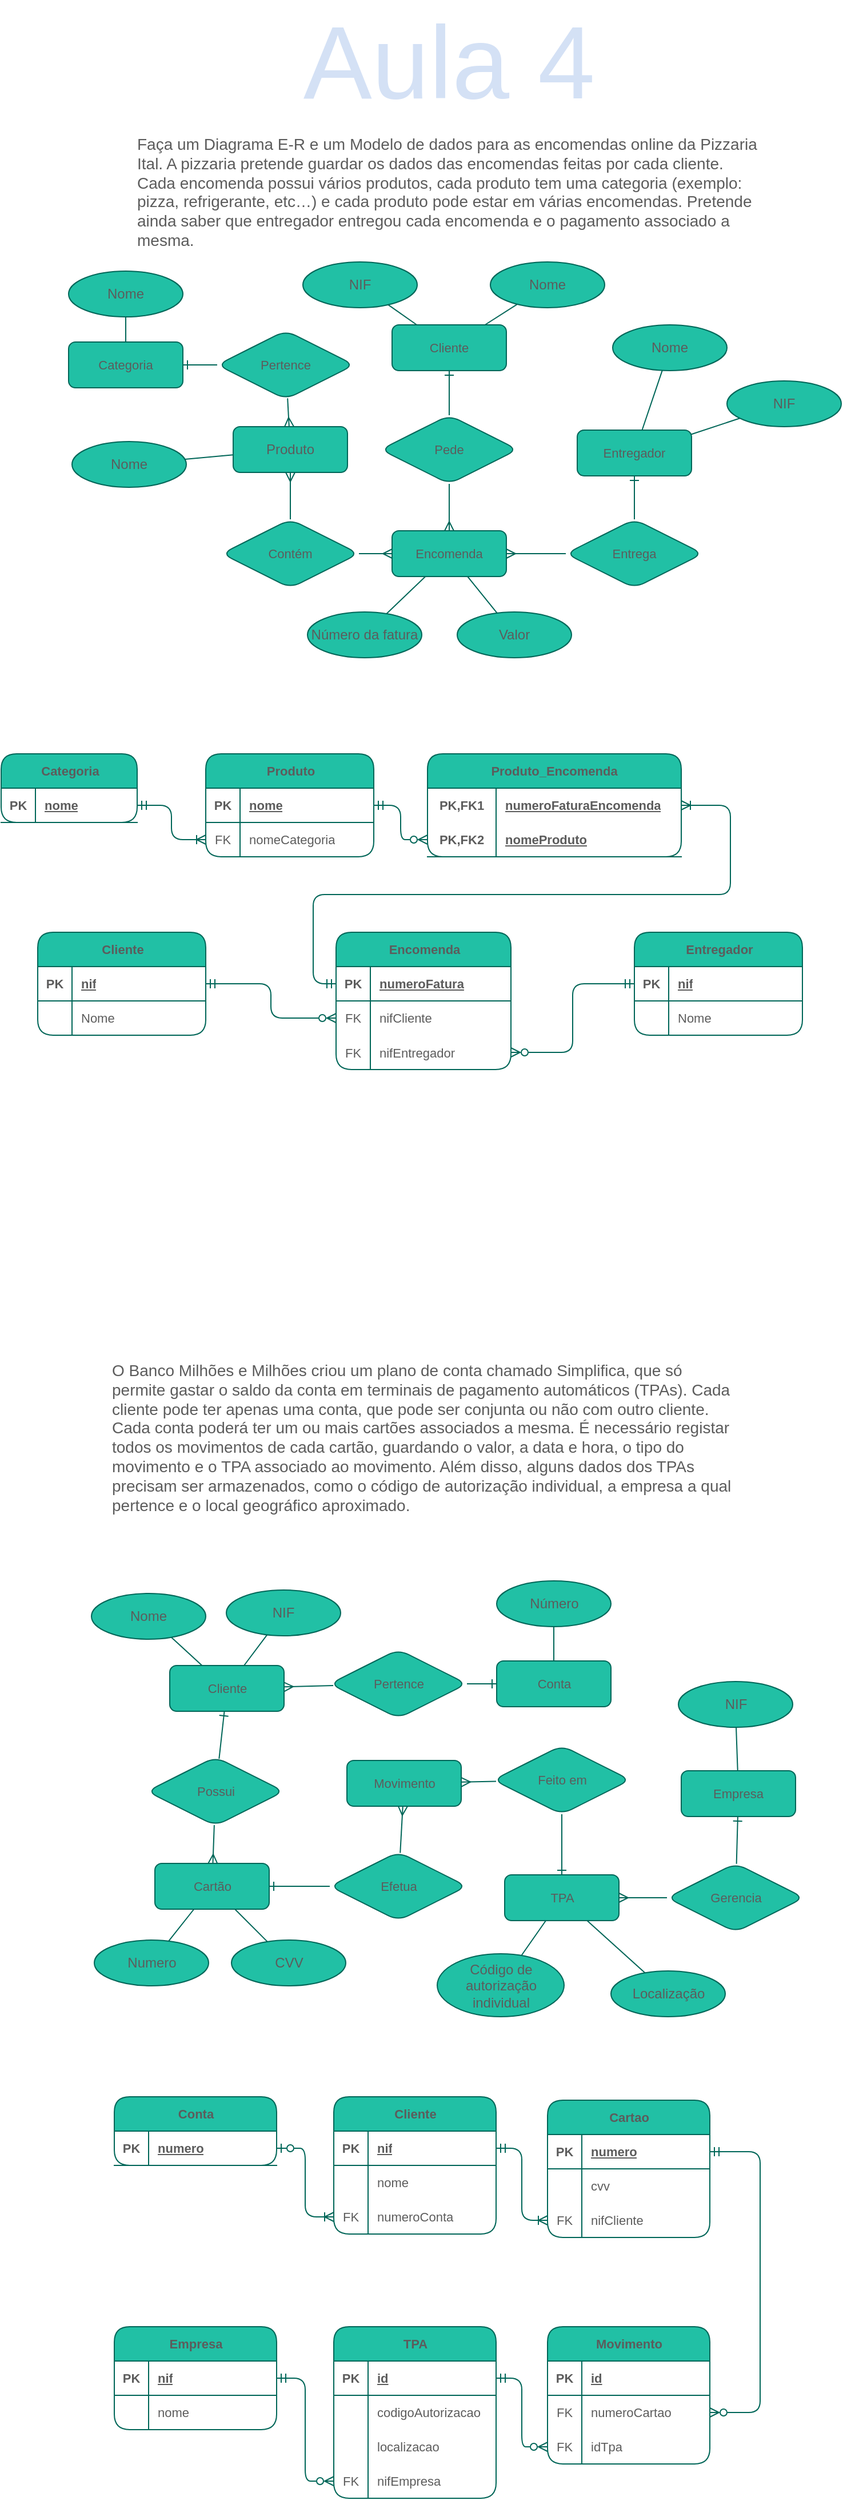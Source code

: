 <mxfile version="26.0.4">
  <diagram name="Page-1" id="UHlhTjaeKDUzkuCzgRGK">
    <mxGraphModel dx="1502" dy="677" grid="0" gridSize="10" guides="1" tooltips="1" connect="1" arrows="1" fold="1" page="1" pageScale="1" pageWidth="827" pageHeight="1169" math="0" shadow="0">
      <root>
        <mxCell id="0" />
        <mxCell id="1" parent="0" />
        <mxCell id="0HD93IoChAsAuMzWpTJq-1" value="Nome" style="ellipse;whiteSpace=wrap;html=1;align=center;strokeColor=#006658;fontColor=#5C5C5C;fillColor=#21C0A5;rounded=1;" parent="1" vertex="1">
          <mxGeometry x="81" y="238" width="100" height="40" as="geometry" />
        </mxCell>
        <mxCell id="0HD93IoChAsAuMzWpTJq-2" value="&lt;span data-teams=&quot;true&quot;&gt;Faça um Diagrama E-R e um Modelo de dados para as encomendas online da Pizzaria Ital. A pizzaria pretende guardar os dados das encomendas feitas por cada cliente. Cada encomenda possui vários produtos, cada produto tem uma categoria (exemplo: pizza, refrigerante, etc…) e cada produto pode estar em várias encomendas. Pretende ainda saber que entregador entregou cada encomenda e o pagamento associado a mesma.&lt;/span&gt;" style="text;whiteSpace=wrap;html=1;fontColor=light-dark(#5C5C5C, #d4e1f5);fontSize=14;rounded=1;" parent="1" vertex="1">
          <mxGeometry x="139.0" y="112.0" width="550" height="94" as="geometry" />
        </mxCell>
        <mxCell id="0HD93IoChAsAuMzWpTJq-3" value="Aula 4" style="text;strokeColor=none;align=center;fillColor=none;html=1;verticalAlign=middle;whiteSpace=wrap;rounded=1;fontColor=#D4E1F5;fontSize=90;" parent="1" vertex="1">
          <mxGeometry x="216" y="19" width="396" height="72" as="geometry" />
        </mxCell>
        <mxCell id="0HD93IoChAsAuMzWpTJq-8" style="rounded=1;orthogonalLoop=1;jettySize=auto;html=1;strokeColor=#006658;fontColor=#5C5C5C;fillColor=#21C0A5;endArrow=none;endFill=0;" parent="1" source="0HD93IoChAsAuMzWpTJq-4" target="0HD93IoChAsAuMzWpTJq-5" edge="1">
          <mxGeometry relative="1" as="geometry">
            <mxPoint x="116.355" y="444.858" as="targetPoint" />
          </mxGeometry>
        </mxCell>
        <mxCell id="0HD93IoChAsAuMzWpTJq-4" value="Produto" style="whiteSpace=wrap;html=1;align=center;strokeColor=#006658;fontColor=#5C5C5C;fillColor=#21C0A5;rounded=1;glass=0;" parent="1" vertex="1">
          <mxGeometry x="225" y="374" width="100" height="40" as="geometry" />
        </mxCell>
        <mxCell id="0HD93IoChAsAuMzWpTJq-5" value="Nome" style="ellipse;whiteSpace=wrap;html=1;align=center;strokeColor=#006658;fontColor=#5C5C5C;fillColor=#21C0A5;rounded=1;" parent="1" vertex="1">
          <mxGeometry x="84" y="387" width="100" height="40" as="geometry" />
        </mxCell>
        <mxCell id="0HD93IoChAsAuMzWpTJq-6" style="edgeStyle=orthogonalEdgeStyle;rounded=1;orthogonalLoop=1;jettySize=auto;html=1;exitX=0.5;exitY=1;exitDx=0;exitDy=0;strokeColor=#006658;fontColor=#5C5C5C;fillColor=#21C0A5;" parent="1" source="0HD93IoChAsAuMzWpTJq-1" target="0HD93IoChAsAuMzWpTJq-1" edge="1">
          <mxGeometry relative="1" as="geometry" />
        </mxCell>
        <mxCell id="0HD93IoChAsAuMzWpTJq-14" style="shape=connector;rounded=1;orthogonalLoop=1;jettySize=auto;html=1;strokeColor=#006658;align=center;verticalAlign=middle;fontFamily=Helvetica;fontSize=11;fontColor=#5C5C5C;labelBackgroundColor=default;endArrow=ERmany;endFill=0;fillColor=#21C0A5;" parent="1" source="0HD93IoChAsAuMzWpTJq-10" target="0HD93IoChAsAuMzWpTJq-16" edge="1">
          <mxGeometry relative="1" as="geometry" />
        </mxCell>
        <mxCell id="0HD93IoChAsAuMzWpTJq-15" style="edgeStyle=none;shape=connector;rounded=1;orthogonalLoop=1;jettySize=auto;html=1;strokeColor=#006658;align=center;verticalAlign=middle;fontFamily=Helvetica;fontSize=11;fontColor=#5C5C5C;labelBackgroundColor=default;endArrow=ERmany;endFill=0;fillColor=#21C0A5;" parent="1" source="0HD93IoChAsAuMzWpTJq-10" target="0HD93IoChAsAuMzWpTJq-4" edge="1">
          <mxGeometry relative="1" as="geometry" />
        </mxCell>
        <mxCell id="0HD93IoChAsAuMzWpTJq-10" value="Contém" style="shape=rhombus;perimeter=rhombusPerimeter;whiteSpace=wrap;html=1;align=center;rounded=1;strokeColor=#006658;fontFamily=Helvetica;fontSize=11;fontColor=#5C5C5C;labelBackgroundColor=none;fillColor=#21C0A5;" parent="1" vertex="1">
          <mxGeometry x="215" y="455" width="120" height="60" as="geometry" />
        </mxCell>
        <mxCell id="0HD93IoChAsAuMzWpTJq-11" value="Cliente" style="whiteSpace=wrap;html=1;align=center;rounded=1;strokeColor=#006658;fontFamily=Helvetica;fontSize=11;fontColor=#5C5C5C;labelBackgroundColor=none;fillColor=#21C0A5;" parent="1" vertex="1">
          <mxGeometry x="364" y="285" width="100" height="40" as="geometry" />
        </mxCell>
        <mxCell id="0HD93IoChAsAuMzWpTJq-16" value="Encomenda" style="whiteSpace=wrap;html=1;align=center;rounded=1;strokeColor=#006658;fontFamily=Helvetica;fontSize=11;fontColor=#5C5C5C;labelBackgroundColor=none;fillColor=#21C0A5;" parent="1" vertex="1">
          <mxGeometry x="364" y="465" width="100" height="40" as="geometry" />
        </mxCell>
        <mxCell id="0HD93IoChAsAuMzWpTJq-19" style="edgeStyle=none;shape=connector;rounded=1;orthogonalLoop=1;jettySize=auto;html=1;strokeColor=#006658;align=center;verticalAlign=middle;fontFamily=Helvetica;fontSize=11;fontColor=#5C5C5C;labelBackgroundColor=default;endArrow=ERmany;endFill=0;fillColor=#21C0A5;" parent="1" source="0HD93IoChAsAuMzWpTJq-17" target="0HD93IoChAsAuMzWpTJq-16" edge="1">
          <mxGeometry relative="1" as="geometry" />
        </mxCell>
        <mxCell id="0HD93IoChAsAuMzWpTJq-17" value="Pede" style="shape=rhombus;perimeter=rhombusPerimeter;whiteSpace=wrap;html=1;align=center;rounded=1;strokeColor=#006658;fontFamily=Helvetica;fontSize=11;fontColor=#5C5C5C;labelBackgroundColor=none;fillColor=#21C0A5;" parent="1" vertex="1">
          <mxGeometry x="354" y="364" width="120" height="60" as="geometry" />
        </mxCell>
        <mxCell id="0HD93IoChAsAuMzWpTJq-21" style="edgeStyle=none;shape=connector;rounded=1;orthogonalLoop=1;jettySize=auto;html=1;strokeColor=#006658;align=center;verticalAlign=middle;fontFamily=Helvetica;fontSize=11;fontColor=#5C5C5C;labelBackgroundColor=default;endArrow=ERmany;endFill=0;fillColor=#21C0A5;" parent="1" source="0HD93IoChAsAuMzWpTJq-20" target="0HD93IoChAsAuMzWpTJq-16" edge="1">
          <mxGeometry relative="1" as="geometry" />
        </mxCell>
        <mxCell id="0HD93IoChAsAuMzWpTJq-20" value="Entrega" style="shape=rhombus;perimeter=rhombusPerimeter;whiteSpace=wrap;html=1;align=center;rounded=1;strokeColor=#006658;fontFamily=Helvetica;fontSize=11;fontColor=#5C5C5C;labelBackgroundColor=none;fillColor=#21C0A5;" parent="1" vertex="1">
          <mxGeometry x="516" y="455" width="120" height="60" as="geometry" />
        </mxCell>
        <mxCell id="0HD93IoChAsAuMzWpTJq-23" style="edgeStyle=none;shape=connector;rounded=1;orthogonalLoop=1;jettySize=auto;html=1;strokeColor=#006658;align=center;verticalAlign=middle;fontFamily=Helvetica;fontSize=11;fontColor=#5C5C5C;labelBackgroundColor=default;endArrow=none;endFill=0;fillColor=#21C0A5;startArrow=ERone;startFill=0;" parent="1" source="0HD93IoChAsAuMzWpTJq-22" target="0HD93IoChAsAuMzWpTJq-20" edge="1">
          <mxGeometry relative="1" as="geometry" />
        </mxCell>
        <mxCell id="0HD93IoChAsAuMzWpTJq-22" value="Entregador" style="whiteSpace=wrap;html=1;align=center;rounded=1;strokeColor=#006658;fontFamily=Helvetica;fontSize=11;fontColor=#5C5C5C;labelBackgroundColor=none;fillColor=#21C0A5;" parent="1" vertex="1">
          <mxGeometry x="526" y="377" width="100" height="40" as="geometry" />
        </mxCell>
        <mxCell id="0HD93IoChAsAuMzWpTJq-26" style="edgeStyle=none;shape=connector;rounded=1;orthogonalLoop=1;jettySize=auto;html=1;strokeColor=#006658;align=center;verticalAlign=middle;fontFamily=Helvetica;fontSize=11;fontColor=#5C5C5C;labelBackgroundColor=default;endArrow=none;endFill=0;fillColor=#21C0A5;" parent="1" source="0HD93IoChAsAuMzWpTJq-24" target="0HD93IoChAsAuMzWpTJq-22" edge="1">
          <mxGeometry relative="1" as="geometry" />
        </mxCell>
        <mxCell id="0HD93IoChAsAuMzWpTJq-24" value="Nome" style="ellipse;whiteSpace=wrap;html=1;align=center;strokeColor=#006658;fontColor=#5C5C5C;fillColor=#21C0A5;rounded=1;" parent="1" vertex="1">
          <mxGeometry x="557" y="285" width="100" height="40" as="geometry" />
        </mxCell>
        <mxCell id="0HD93IoChAsAuMzWpTJq-27" style="edgeStyle=none;shape=connector;rounded=1;orthogonalLoop=1;jettySize=auto;html=1;strokeColor=#006658;align=center;verticalAlign=middle;fontFamily=Helvetica;fontSize=11;fontColor=#5C5C5C;labelBackgroundColor=default;endArrow=none;endFill=0;fillColor=#21C0A5;" parent="1" source="0HD93IoChAsAuMzWpTJq-25" target="0HD93IoChAsAuMzWpTJq-22" edge="1">
          <mxGeometry relative="1" as="geometry" />
        </mxCell>
        <mxCell id="0HD93IoChAsAuMzWpTJq-25" value="NIF" style="ellipse;whiteSpace=wrap;html=1;align=center;strokeColor=#006658;fontColor=#5C5C5C;fillColor=#21C0A5;rounded=1;" parent="1" vertex="1">
          <mxGeometry x="657" y="334" width="100" height="40" as="geometry" />
        </mxCell>
        <mxCell id="0HD93IoChAsAuMzWpTJq-31" style="edgeStyle=none;shape=connector;rounded=1;orthogonalLoop=1;jettySize=auto;html=1;strokeColor=#006658;align=center;verticalAlign=middle;fontFamily=Helvetica;fontSize=11;fontColor=#5C5C5C;labelBackgroundColor=default;endArrow=none;endFill=0;fillColor=#21C0A5;" parent="1" source="0HD93IoChAsAuMzWpTJq-28" target="0HD93IoChAsAuMzWpTJq-11" edge="1">
          <mxGeometry relative="1" as="geometry" />
        </mxCell>
        <mxCell id="0HD93IoChAsAuMzWpTJq-28" value="Nome" style="ellipse;whiteSpace=wrap;html=1;align=center;strokeColor=#006658;fontColor=#5C5C5C;fillColor=#21C0A5;rounded=1;" parent="1" vertex="1">
          <mxGeometry x="450" y="230" width="100" height="40" as="geometry" />
        </mxCell>
        <mxCell id="0HD93IoChAsAuMzWpTJq-30" style="edgeStyle=none;shape=connector;rounded=1;orthogonalLoop=1;jettySize=auto;html=1;strokeColor=#006658;align=center;verticalAlign=middle;fontFamily=Helvetica;fontSize=11;fontColor=#5C5C5C;labelBackgroundColor=default;endArrow=none;endFill=0;fillColor=#21C0A5;" parent="1" source="0HD93IoChAsAuMzWpTJq-29" target="0HD93IoChAsAuMzWpTJq-11" edge="1">
          <mxGeometry relative="1" as="geometry" />
        </mxCell>
        <mxCell id="0HD93IoChAsAuMzWpTJq-29" value="NIF" style="ellipse;whiteSpace=wrap;html=1;align=center;strokeColor=#006658;fontColor=#5C5C5C;fillColor=#21C0A5;rounded=1;" parent="1" vertex="1">
          <mxGeometry x="286" y="230" width="100" height="40" as="geometry" />
        </mxCell>
        <mxCell id="0HD93IoChAsAuMzWpTJq-32" style="edgeStyle=none;shape=connector;rounded=1;orthogonalLoop=1;jettySize=auto;html=1;exitX=0.5;exitY=1;exitDx=0;exitDy=0;strokeColor=#006658;align=center;verticalAlign=middle;fontFamily=Helvetica;fontSize=11;fontColor=#5C5C5C;labelBackgroundColor=default;endArrow=none;endFill=0;fillColor=#21C0A5;" parent="1" source="0HD93IoChAsAuMzWpTJq-24" target="0HD93IoChAsAuMzWpTJq-24" edge="1">
          <mxGeometry relative="1" as="geometry" />
        </mxCell>
        <mxCell id="0HD93IoChAsAuMzWpTJq-34" style="edgeStyle=none;shape=connector;rounded=1;orthogonalLoop=1;jettySize=auto;html=1;strokeColor=#006658;align=center;verticalAlign=middle;fontFamily=Helvetica;fontSize=11;fontColor=#5C5C5C;labelBackgroundColor=default;endArrow=none;endFill=0;fillColor=#21C0A5;" parent="1" source="0HD93IoChAsAuMzWpTJq-33" target="0HD93IoChAsAuMzWpTJq-16" edge="1">
          <mxGeometry relative="1" as="geometry" />
        </mxCell>
        <mxCell id="0HD93IoChAsAuMzWpTJq-33" value="Número da fatura" style="ellipse;whiteSpace=wrap;html=1;align=center;strokeColor=#006658;fontColor=#5C5C5C;fillColor=#21C0A5;rounded=1;" parent="1" vertex="1">
          <mxGeometry x="290" y="536" width="100" height="40" as="geometry" />
        </mxCell>
        <mxCell id="0HD93IoChAsAuMzWpTJq-18" style="edgeStyle=none;shape=connector;rounded=1;orthogonalLoop=1;jettySize=auto;html=1;strokeColor=#006658;align=center;verticalAlign=middle;fontFamily=Helvetica;fontSize=11;fontColor=#5C5C5C;labelBackgroundColor=default;endArrow=none;endFill=0;fillColor=#21C0A5;startArrow=ERone;startFill=0;" parent="1" source="0HD93IoChAsAuMzWpTJq-11" target="0HD93IoChAsAuMzWpTJq-17" edge="1">
          <mxGeometry relative="1" as="geometry">
            <mxPoint x="417.176" y="329" as="sourcePoint" />
          </mxGeometry>
        </mxCell>
        <mxCell id="0HD93IoChAsAuMzWpTJq-37" style="edgeStyle=none;shape=connector;rounded=1;orthogonalLoop=1;jettySize=auto;html=1;strokeColor=#006658;align=center;verticalAlign=middle;fontFamily=Helvetica;fontSize=11;fontColor=#5C5C5C;labelBackgroundColor=default;endArrow=ERmany;endFill=0;fillColor=#21C0A5;startArrow=none;startFill=0;" parent="1" source="0HD93IoChAsAuMzWpTJq-35" target="0HD93IoChAsAuMzWpTJq-4" edge="1">
          <mxGeometry relative="1" as="geometry" />
        </mxCell>
        <mxCell id="0HD93IoChAsAuMzWpTJq-38" style="edgeStyle=none;shape=connector;rounded=1;orthogonalLoop=1;jettySize=auto;html=1;strokeColor=#006658;align=center;verticalAlign=middle;fontFamily=Helvetica;fontSize=11;fontColor=#5C5C5C;labelBackgroundColor=default;endArrow=ERone;endFill=0;fillColor=#21C0A5;" parent="1" source="0HD93IoChAsAuMzWpTJq-35" target="0HD93IoChAsAuMzWpTJq-36" edge="1">
          <mxGeometry relative="1" as="geometry" />
        </mxCell>
        <mxCell id="0HD93IoChAsAuMzWpTJq-35" value="Pertence" style="shape=rhombus;perimeter=rhombusPerimeter;whiteSpace=wrap;html=1;align=center;rounded=1;strokeColor=#006658;fontFamily=Helvetica;fontSize=11;fontColor=#5C5C5C;labelBackgroundColor=none;fillColor=#21C0A5;" parent="1" vertex="1">
          <mxGeometry x="211" y="290" width="120" height="60" as="geometry" />
        </mxCell>
        <mxCell id="0HD93IoChAsAuMzWpTJq-39" style="edgeStyle=none;shape=connector;rounded=1;orthogonalLoop=1;jettySize=auto;html=1;strokeColor=#006658;align=center;verticalAlign=middle;fontFamily=Helvetica;fontSize=11;fontColor=#5C5C5C;labelBackgroundColor=default;endArrow=none;endFill=0;fillColor=#21C0A5;" parent="1" source="0HD93IoChAsAuMzWpTJq-36" target="0HD93IoChAsAuMzWpTJq-1" edge="1">
          <mxGeometry relative="1" as="geometry" />
        </mxCell>
        <mxCell id="0HD93IoChAsAuMzWpTJq-36" value="Categoria" style="whiteSpace=wrap;html=1;align=center;rounded=1;strokeColor=#006658;fontFamily=Helvetica;fontSize=11;fontColor=#5C5C5C;labelBackgroundColor=none;fillColor=#21C0A5;" parent="1" vertex="1">
          <mxGeometry x="81" y="300" width="100" height="40" as="geometry" />
        </mxCell>
        <mxCell id="0HD93IoChAsAuMzWpTJq-40" value="Categoria" style="shape=table;startSize=30;container=1;collapsible=1;childLayout=tableLayout;fixedRows=1;rowLines=0;fontStyle=1;align=center;resizeLast=1;html=1;rounded=1;strokeColor=#006658;fontFamily=Helvetica;fontSize=11;fontColor=#5C5C5C;labelBackgroundColor=none;fillColor=#21C0A5;" parent="1" vertex="1">
          <mxGeometry x="22" y="660" width="119" height="60" as="geometry" />
        </mxCell>
        <mxCell id="0HD93IoChAsAuMzWpTJq-41" value="" style="shape=tableRow;horizontal=0;startSize=0;swimlaneHead=0;swimlaneBody=0;fillColor=none;collapsible=0;dropTarget=0;points=[[0,0.5],[1,0.5]];portConstraint=eastwest;top=0;left=0;right=0;bottom=1;rounded=1;strokeColor=#006658;fontFamily=Helvetica;fontSize=11;fontColor=#5C5C5C;labelBackgroundColor=default;" parent="0HD93IoChAsAuMzWpTJq-40" vertex="1">
          <mxGeometry y="30" width="119" height="30" as="geometry" />
        </mxCell>
        <mxCell id="0HD93IoChAsAuMzWpTJq-42" value="PK" style="shape=partialRectangle;connectable=0;fillColor=none;top=0;left=0;bottom=0;right=0;fontStyle=1;overflow=hidden;whiteSpace=wrap;html=1;rounded=1;strokeColor=#006658;fontFamily=Helvetica;fontSize=11;fontColor=#5C5C5C;labelBackgroundColor=default;" parent="0HD93IoChAsAuMzWpTJq-41" vertex="1">
          <mxGeometry width="30" height="30" as="geometry">
            <mxRectangle width="30" height="30" as="alternateBounds" />
          </mxGeometry>
        </mxCell>
        <mxCell id="0HD93IoChAsAuMzWpTJq-43" value="nome" style="shape=partialRectangle;connectable=0;fillColor=none;top=0;left=0;bottom=0;right=0;align=left;spacingLeft=6;fontStyle=5;overflow=hidden;whiteSpace=wrap;html=1;rounded=1;strokeColor=#006658;fontFamily=Helvetica;fontSize=11;fontColor=#5C5C5C;labelBackgroundColor=default;" parent="0HD93IoChAsAuMzWpTJq-41" vertex="1">
          <mxGeometry x="30" width="89" height="30" as="geometry">
            <mxRectangle width="89" height="30" as="alternateBounds" />
          </mxGeometry>
        </mxCell>
        <mxCell id="0HD93IoChAsAuMzWpTJq-53" value="Produto" style="shape=table;startSize=30;container=1;collapsible=1;childLayout=tableLayout;fixedRows=1;rowLines=0;fontStyle=1;align=center;resizeLast=1;html=1;rounded=1;strokeColor=#006658;fontFamily=Helvetica;fontSize=11;fontColor=#5C5C5C;labelBackgroundColor=none;fillColor=#21C0A5;" parent="1" vertex="1">
          <mxGeometry x="201" y="660" width="147" height="90" as="geometry" />
        </mxCell>
        <mxCell id="0HD93IoChAsAuMzWpTJq-54" value="" style="shape=tableRow;horizontal=0;startSize=0;swimlaneHead=0;swimlaneBody=0;fillColor=none;collapsible=0;dropTarget=0;points=[[0,0.5],[1,0.5]];portConstraint=eastwest;top=0;left=0;right=0;bottom=1;rounded=1;strokeColor=#006658;fontFamily=Helvetica;fontSize=11;fontColor=#5C5C5C;labelBackgroundColor=default;" parent="0HD93IoChAsAuMzWpTJq-53" vertex="1">
          <mxGeometry y="30" width="147" height="30" as="geometry" />
        </mxCell>
        <mxCell id="0HD93IoChAsAuMzWpTJq-55" value="PK" style="shape=partialRectangle;connectable=0;fillColor=none;top=0;left=0;bottom=0;right=0;fontStyle=1;overflow=hidden;whiteSpace=wrap;html=1;rounded=1;strokeColor=#006658;fontFamily=Helvetica;fontSize=11;fontColor=#5C5C5C;labelBackgroundColor=default;" parent="0HD93IoChAsAuMzWpTJq-54" vertex="1">
          <mxGeometry width="30" height="30" as="geometry">
            <mxRectangle width="30" height="30" as="alternateBounds" />
          </mxGeometry>
        </mxCell>
        <mxCell id="0HD93IoChAsAuMzWpTJq-56" value="nome" style="shape=partialRectangle;connectable=0;fillColor=none;top=0;left=0;bottom=0;right=0;align=left;spacingLeft=6;fontStyle=5;overflow=hidden;whiteSpace=wrap;html=1;rounded=1;strokeColor=#006658;fontFamily=Helvetica;fontSize=11;fontColor=#5C5C5C;labelBackgroundColor=default;" parent="0HD93IoChAsAuMzWpTJq-54" vertex="1">
          <mxGeometry x="30" width="117" height="30" as="geometry">
            <mxRectangle width="117" height="30" as="alternateBounds" />
          </mxGeometry>
        </mxCell>
        <mxCell id="0HD93IoChAsAuMzWpTJq-57" value="" style="shape=tableRow;horizontal=0;startSize=0;swimlaneHead=0;swimlaneBody=0;fillColor=none;collapsible=0;dropTarget=0;points=[[0,0.5],[1,0.5]];portConstraint=eastwest;top=0;left=0;right=0;bottom=0;rounded=1;strokeColor=#006658;fontFamily=Helvetica;fontSize=11;fontColor=#5C5C5C;labelBackgroundColor=default;" parent="0HD93IoChAsAuMzWpTJq-53" vertex="1">
          <mxGeometry y="60" width="147" height="30" as="geometry" />
        </mxCell>
        <mxCell id="0HD93IoChAsAuMzWpTJq-58" value="FK" style="shape=partialRectangle;connectable=0;fillColor=none;top=0;left=0;bottom=0;right=0;editable=1;overflow=hidden;whiteSpace=wrap;html=1;rounded=1;strokeColor=#006658;fontFamily=Helvetica;fontSize=11;fontColor=#5C5C5C;labelBackgroundColor=default;" parent="0HD93IoChAsAuMzWpTJq-57" vertex="1">
          <mxGeometry width="30" height="30" as="geometry">
            <mxRectangle width="30" height="30" as="alternateBounds" />
          </mxGeometry>
        </mxCell>
        <mxCell id="0HD93IoChAsAuMzWpTJq-59" value="nomeCategoria" style="shape=partialRectangle;connectable=0;fillColor=none;top=0;left=0;bottom=0;right=0;align=left;spacingLeft=6;overflow=hidden;whiteSpace=wrap;html=1;rounded=1;strokeColor=#006658;fontFamily=Helvetica;fontSize=11;fontColor=#5C5C5C;labelBackgroundColor=default;" parent="0HD93IoChAsAuMzWpTJq-57" vertex="1">
          <mxGeometry x="30" width="117" height="30" as="geometry">
            <mxRectangle width="117" height="30" as="alternateBounds" />
          </mxGeometry>
        </mxCell>
        <mxCell id="0HD93IoChAsAuMzWpTJq-66" style="edgeStyle=orthogonalEdgeStyle;shape=connector;rounded=1;orthogonalLoop=1;jettySize=auto;html=1;strokeColor=#006658;align=center;verticalAlign=middle;fontFamily=Helvetica;fontSize=11;fontColor=#5C5C5C;labelBackgroundColor=default;endArrow=ERmandOne;endFill=0;fillColor=#21C0A5;exitX=0;exitY=0.5;exitDx=0;exitDy=0;entryX=1;entryY=0.5;entryDx=0;entryDy=0;startArrow=ERoneToMany;startFill=0;" parent="1" source="0HD93IoChAsAuMzWpTJq-57" target="0HD93IoChAsAuMzWpTJq-41" edge="1">
          <mxGeometry relative="1" as="geometry" />
        </mxCell>
        <mxCell id="0HD93IoChAsAuMzWpTJq-88" style="edgeStyle=orthogonalEdgeStyle;shape=connector;rounded=1;orthogonalLoop=1;jettySize=auto;html=1;entryX=1;entryY=0.5;entryDx=0;entryDy=0;strokeColor=#006658;align=center;verticalAlign=middle;fontFamily=Helvetica;fontSize=11;fontColor=#5C5C5C;labelBackgroundColor=default;endArrow=ERoneToMany;endFill=0;fillColor=#21C0A5;exitX=0;exitY=0.5;exitDx=0;exitDy=0;startArrow=ERmandOne;startFill=0;" parent="1" source="0HD93IoChAsAuMzWpTJq-68" target="0HD93IoChAsAuMzWpTJq-75" edge="1">
          <mxGeometry relative="1" as="geometry">
            <mxPoint x="645" y="731" as="sourcePoint" />
            <Array as="points">
              <mxPoint x="295" y="861" />
              <mxPoint x="295" y="783" />
              <mxPoint x="660" y="783" />
              <mxPoint x="660" y="705" />
            </Array>
          </mxGeometry>
        </mxCell>
        <mxCell id="0HD93IoChAsAuMzWpTJq-67" value="Encomenda" style="shape=table;startSize=30;container=1;collapsible=1;childLayout=tableLayout;fixedRows=1;rowLines=0;fontStyle=1;align=center;resizeLast=1;html=1;rounded=1;strokeColor=#006658;fontFamily=Helvetica;fontSize=11;fontColor=#5C5C5C;labelBackgroundColor=none;fillColor=#21C0A5;" parent="1" vertex="1">
          <mxGeometry x="315" y="816" width="153" height="120" as="geometry" />
        </mxCell>
        <mxCell id="0HD93IoChAsAuMzWpTJq-68" value="" style="shape=tableRow;horizontal=0;startSize=0;swimlaneHead=0;swimlaneBody=0;fillColor=none;collapsible=0;dropTarget=0;points=[[0,0.5],[1,0.5]];portConstraint=eastwest;top=0;left=0;right=0;bottom=1;rounded=1;strokeColor=#006658;fontFamily=Helvetica;fontSize=11;fontColor=#5C5C5C;labelBackgroundColor=default;" parent="0HD93IoChAsAuMzWpTJq-67" vertex="1">
          <mxGeometry y="30" width="153" height="30" as="geometry" />
        </mxCell>
        <mxCell id="0HD93IoChAsAuMzWpTJq-69" value="PK" style="shape=partialRectangle;connectable=0;fillColor=none;top=0;left=0;bottom=0;right=0;fontStyle=1;overflow=hidden;whiteSpace=wrap;html=1;rounded=1;strokeColor=#006658;fontFamily=Helvetica;fontSize=11;fontColor=#5C5C5C;labelBackgroundColor=default;" parent="0HD93IoChAsAuMzWpTJq-68" vertex="1">
          <mxGeometry width="30" height="30" as="geometry">
            <mxRectangle width="30" height="30" as="alternateBounds" />
          </mxGeometry>
        </mxCell>
        <mxCell id="0HD93IoChAsAuMzWpTJq-70" value="numeroFatura" style="shape=partialRectangle;connectable=0;fillColor=none;top=0;left=0;bottom=0;right=0;align=left;spacingLeft=6;fontStyle=5;overflow=hidden;whiteSpace=wrap;html=1;rounded=1;strokeColor=#006658;fontFamily=Helvetica;fontSize=11;fontColor=#5C5C5C;labelBackgroundColor=default;" parent="0HD93IoChAsAuMzWpTJq-68" vertex="1">
          <mxGeometry x="30" width="123" height="30" as="geometry">
            <mxRectangle width="123" height="30" as="alternateBounds" />
          </mxGeometry>
        </mxCell>
        <mxCell id="0HD93IoChAsAuMzWpTJq-71" value="" style="shape=tableRow;horizontal=0;startSize=0;swimlaneHead=0;swimlaneBody=0;fillColor=none;collapsible=0;dropTarget=0;points=[[0,0.5],[1,0.5]];portConstraint=eastwest;top=0;left=0;right=0;bottom=0;rounded=1;strokeColor=#006658;fontFamily=Helvetica;fontSize=11;fontColor=#5C5C5C;labelBackgroundColor=default;" parent="0HD93IoChAsAuMzWpTJq-67" vertex="1">
          <mxGeometry y="60" width="153" height="30" as="geometry" />
        </mxCell>
        <mxCell id="0HD93IoChAsAuMzWpTJq-72" value="FK" style="shape=partialRectangle;connectable=0;fillColor=none;top=0;left=0;bottom=0;right=0;editable=1;overflow=hidden;whiteSpace=wrap;html=1;rounded=1;strokeColor=#006658;fontFamily=Helvetica;fontSize=11;fontColor=#5C5C5C;labelBackgroundColor=default;" parent="0HD93IoChAsAuMzWpTJq-71" vertex="1">
          <mxGeometry width="30" height="30" as="geometry">
            <mxRectangle width="30" height="30" as="alternateBounds" />
          </mxGeometry>
        </mxCell>
        <mxCell id="0HD93IoChAsAuMzWpTJq-73" value="nifCliente" style="shape=partialRectangle;connectable=0;fillColor=none;top=0;left=0;bottom=0;right=0;align=left;spacingLeft=6;overflow=hidden;whiteSpace=wrap;html=1;rounded=1;strokeColor=#006658;fontFamily=Helvetica;fontSize=11;fontColor=#5C5C5C;labelBackgroundColor=default;" parent="0HD93IoChAsAuMzWpTJq-71" vertex="1">
          <mxGeometry x="30" width="123" height="30" as="geometry">
            <mxRectangle width="123" height="30" as="alternateBounds" />
          </mxGeometry>
        </mxCell>
        <mxCell id="0HD93IoChAsAuMzWpTJq-109" value="" style="shape=tableRow;horizontal=0;startSize=0;swimlaneHead=0;swimlaneBody=0;fillColor=none;collapsible=0;dropTarget=0;points=[[0,0.5],[1,0.5]];portConstraint=eastwest;top=0;left=0;right=0;bottom=0;rounded=1;strokeColor=#006658;fontFamily=Helvetica;fontSize=11;fontColor=#5C5C5C;labelBackgroundColor=default;" parent="0HD93IoChAsAuMzWpTJq-67" vertex="1">
          <mxGeometry y="90" width="153" height="30" as="geometry" />
        </mxCell>
        <mxCell id="0HD93IoChAsAuMzWpTJq-110" value="FK" style="shape=partialRectangle;connectable=0;fillColor=none;top=0;left=0;bottom=0;right=0;editable=1;overflow=hidden;rounded=1;strokeColor=#006658;fontFamily=Helvetica;fontSize=11;fontColor=#5C5C5C;labelBackgroundColor=default;" parent="0HD93IoChAsAuMzWpTJq-109" vertex="1">
          <mxGeometry width="30" height="30" as="geometry">
            <mxRectangle width="30" height="30" as="alternateBounds" />
          </mxGeometry>
        </mxCell>
        <mxCell id="0HD93IoChAsAuMzWpTJq-111" value="nifEntregador" style="shape=partialRectangle;connectable=0;fillColor=none;top=0;left=0;bottom=0;right=0;align=left;spacingLeft=6;overflow=hidden;rounded=1;strokeColor=#006658;fontFamily=Helvetica;fontSize=11;fontColor=#5C5C5C;labelBackgroundColor=default;" parent="0HD93IoChAsAuMzWpTJq-109" vertex="1">
          <mxGeometry x="30" width="123" height="30" as="geometry">
            <mxRectangle width="123" height="30" as="alternateBounds" />
          </mxGeometry>
        </mxCell>
        <mxCell id="0HD93IoChAsAuMzWpTJq-74" value="Produto_Encomenda" style="shape=table;startSize=30;container=1;collapsible=1;childLayout=tableLayout;fixedRows=1;rowLines=0;fontStyle=1;align=center;resizeLast=1;html=1;whiteSpace=wrap;rounded=1;strokeColor=#006658;fontFamily=Helvetica;fontSize=11;fontColor=#5C5C5C;labelBackgroundColor=none;fillColor=#21C0A5;" parent="1" vertex="1">
          <mxGeometry x="395" y="660" width="222" height="90" as="geometry" />
        </mxCell>
        <mxCell id="0HD93IoChAsAuMzWpTJq-75" value="" style="shape=tableRow;horizontal=0;startSize=0;swimlaneHead=0;swimlaneBody=0;fillColor=none;collapsible=0;dropTarget=0;points=[[0,0.5],[1,0.5]];portConstraint=eastwest;top=0;left=0;right=0;bottom=0;html=1;rounded=1;strokeColor=#006658;fontFamily=Helvetica;fontSize=11;fontColor=#5C5C5C;labelBackgroundColor=default;" parent="0HD93IoChAsAuMzWpTJq-74" vertex="1">
          <mxGeometry y="30" width="222" height="30" as="geometry" />
        </mxCell>
        <mxCell id="0HD93IoChAsAuMzWpTJq-76" value="PK,FK1" style="shape=partialRectangle;connectable=0;fillColor=none;top=0;left=0;bottom=0;right=0;fontStyle=1;overflow=hidden;html=1;whiteSpace=wrap;rounded=1;strokeColor=#006658;fontFamily=Helvetica;fontSize=11;fontColor=#5C5C5C;labelBackgroundColor=default;" parent="0HD93IoChAsAuMzWpTJq-75" vertex="1">
          <mxGeometry width="60" height="30" as="geometry">
            <mxRectangle width="60" height="30" as="alternateBounds" />
          </mxGeometry>
        </mxCell>
        <mxCell id="0HD93IoChAsAuMzWpTJq-77" value="numeroFaturaEncomenda" style="shape=partialRectangle;connectable=0;fillColor=none;top=0;left=0;bottom=0;right=0;align=left;spacingLeft=6;fontStyle=5;overflow=hidden;html=1;whiteSpace=wrap;rounded=1;strokeColor=#006658;fontFamily=Helvetica;fontSize=11;fontColor=#5C5C5C;labelBackgroundColor=default;" parent="0HD93IoChAsAuMzWpTJq-75" vertex="1">
          <mxGeometry x="60" width="162" height="30" as="geometry">
            <mxRectangle width="162" height="30" as="alternateBounds" />
          </mxGeometry>
        </mxCell>
        <mxCell id="0HD93IoChAsAuMzWpTJq-78" value="" style="shape=tableRow;horizontal=0;startSize=0;swimlaneHead=0;swimlaneBody=0;fillColor=none;collapsible=0;dropTarget=0;points=[[0,0.5],[1,0.5]];portConstraint=eastwest;top=0;left=0;right=0;bottom=1;html=1;rounded=1;strokeColor=#006658;fontFamily=Helvetica;fontSize=11;fontColor=#5C5C5C;labelBackgroundColor=default;" parent="0HD93IoChAsAuMzWpTJq-74" vertex="1">
          <mxGeometry y="60" width="222" height="30" as="geometry" />
        </mxCell>
        <mxCell id="0HD93IoChAsAuMzWpTJq-79" value="PK,FK2" style="shape=partialRectangle;connectable=0;fillColor=none;top=0;left=0;bottom=0;right=0;fontStyle=1;overflow=hidden;html=1;whiteSpace=wrap;rounded=1;strokeColor=#006658;fontFamily=Helvetica;fontSize=11;fontColor=#5C5C5C;labelBackgroundColor=default;" parent="0HD93IoChAsAuMzWpTJq-78" vertex="1">
          <mxGeometry width="60" height="30" as="geometry">
            <mxRectangle width="60" height="30" as="alternateBounds" />
          </mxGeometry>
        </mxCell>
        <mxCell id="0HD93IoChAsAuMzWpTJq-80" value="nomeProduto" style="shape=partialRectangle;connectable=0;fillColor=none;top=0;left=0;bottom=0;right=0;align=left;spacingLeft=6;fontStyle=5;overflow=hidden;html=1;whiteSpace=wrap;rounded=1;strokeColor=#006658;fontFamily=Helvetica;fontSize=11;fontColor=#5C5C5C;labelBackgroundColor=default;" parent="0HD93IoChAsAuMzWpTJq-78" vertex="1">
          <mxGeometry x="60" width="162" height="30" as="geometry">
            <mxRectangle width="162" height="30" as="alternateBounds" />
          </mxGeometry>
        </mxCell>
        <mxCell id="0HD93IoChAsAuMzWpTJq-89" style="edgeStyle=orthogonalEdgeStyle;shape=connector;rounded=1;orthogonalLoop=1;jettySize=auto;html=1;exitX=1;exitY=0.5;exitDx=0;exitDy=0;entryX=0;entryY=0.5;entryDx=0;entryDy=0;strokeColor=#006658;align=center;verticalAlign=middle;fontFamily=Helvetica;fontSize=11;fontColor=#5C5C5C;labelBackgroundColor=default;endArrow=ERzeroToMany;endFill=0;fillColor=#21C0A5;startArrow=ERmandOne;startFill=0;" parent="1" source="0HD93IoChAsAuMzWpTJq-54" target="0HD93IoChAsAuMzWpTJq-78" edge="1">
          <mxGeometry relative="1" as="geometry" />
        </mxCell>
        <mxCell id="0HD93IoChAsAuMzWpTJq-90" value="Cliente" style="shape=table;startSize=30;container=1;collapsible=1;childLayout=tableLayout;fixedRows=1;rowLines=0;fontStyle=1;align=center;resizeLast=1;html=1;rounded=1;strokeColor=#006658;fontFamily=Helvetica;fontSize=11;fontColor=#5C5C5C;labelBackgroundColor=none;fillColor=#21C0A5;" parent="1" vertex="1">
          <mxGeometry x="54" y="816" width="147" height="90" as="geometry" />
        </mxCell>
        <mxCell id="0HD93IoChAsAuMzWpTJq-91" value="" style="shape=tableRow;horizontal=0;startSize=0;swimlaneHead=0;swimlaneBody=0;fillColor=none;collapsible=0;dropTarget=0;points=[[0,0.5],[1,0.5]];portConstraint=eastwest;top=0;left=0;right=0;bottom=1;rounded=1;strokeColor=#006658;fontFamily=Helvetica;fontSize=11;fontColor=#5C5C5C;labelBackgroundColor=default;" parent="0HD93IoChAsAuMzWpTJq-90" vertex="1">
          <mxGeometry y="30" width="147" height="30" as="geometry" />
        </mxCell>
        <mxCell id="0HD93IoChAsAuMzWpTJq-92" value="PK" style="shape=partialRectangle;connectable=0;fillColor=none;top=0;left=0;bottom=0;right=0;fontStyle=1;overflow=hidden;whiteSpace=wrap;html=1;rounded=1;strokeColor=#006658;fontFamily=Helvetica;fontSize=11;fontColor=#5C5C5C;labelBackgroundColor=default;" parent="0HD93IoChAsAuMzWpTJq-91" vertex="1">
          <mxGeometry width="30" height="30" as="geometry">
            <mxRectangle width="30" height="30" as="alternateBounds" />
          </mxGeometry>
        </mxCell>
        <mxCell id="0HD93IoChAsAuMzWpTJq-93" value="nif" style="shape=partialRectangle;connectable=0;fillColor=none;top=0;left=0;bottom=0;right=0;align=left;spacingLeft=6;fontStyle=5;overflow=hidden;whiteSpace=wrap;html=1;rounded=1;strokeColor=#006658;fontFamily=Helvetica;fontSize=11;fontColor=#5C5C5C;labelBackgroundColor=default;" parent="0HD93IoChAsAuMzWpTJq-91" vertex="1">
          <mxGeometry x="30" width="117" height="30" as="geometry">
            <mxRectangle width="117" height="30" as="alternateBounds" />
          </mxGeometry>
        </mxCell>
        <mxCell id="0HD93IoChAsAuMzWpTJq-94" value="" style="shape=tableRow;horizontal=0;startSize=0;swimlaneHead=0;swimlaneBody=0;fillColor=none;collapsible=0;dropTarget=0;points=[[0,0.5],[1,0.5]];portConstraint=eastwest;top=0;left=0;right=0;bottom=0;rounded=1;strokeColor=#006658;fontFamily=Helvetica;fontSize=11;fontColor=#5C5C5C;labelBackgroundColor=default;" parent="0HD93IoChAsAuMzWpTJq-90" vertex="1">
          <mxGeometry y="60" width="147" height="30" as="geometry" />
        </mxCell>
        <mxCell id="0HD93IoChAsAuMzWpTJq-95" value="" style="shape=partialRectangle;connectable=0;fillColor=none;top=0;left=0;bottom=0;right=0;editable=1;overflow=hidden;whiteSpace=wrap;html=1;rounded=1;strokeColor=#006658;fontFamily=Helvetica;fontSize=11;fontColor=#5C5C5C;labelBackgroundColor=default;" parent="0HD93IoChAsAuMzWpTJq-94" vertex="1">
          <mxGeometry width="30" height="30" as="geometry">
            <mxRectangle width="30" height="30" as="alternateBounds" />
          </mxGeometry>
        </mxCell>
        <mxCell id="0HD93IoChAsAuMzWpTJq-96" value="Nome" style="shape=partialRectangle;connectable=0;fillColor=none;top=0;left=0;bottom=0;right=0;align=left;spacingLeft=6;overflow=hidden;whiteSpace=wrap;html=1;rounded=1;strokeColor=#006658;fontFamily=Helvetica;fontSize=11;fontColor=#5C5C5C;labelBackgroundColor=default;" parent="0HD93IoChAsAuMzWpTJq-94" vertex="1">
          <mxGeometry x="30" width="117" height="30" as="geometry">
            <mxRectangle width="117" height="30" as="alternateBounds" />
          </mxGeometry>
        </mxCell>
        <mxCell id="0HD93IoChAsAuMzWpTJq-97" style="edgeStyle=orthogonalEdgeStyle;shape=connector;rounded=1;orthogonalLoop=1;jettySize=auto;html=1;exitX=1;exitY=0.5;exitDx=0;exitDy=0;entryX=0;entryY=0.5;entryDx=0;entryDy=0;strokeColor=#006658;align=center;verticalAlign=middle;fontFamily=Helvetica;fontSize=11;fontColor=#5C5C5C;labelBackgroundColor=default;endArrow=ERzeroToMany;endFill=0;fillColor=#21C0A5;startArrow=ERmandOne;startFill=0;" parent="1" source="0HD93IoChAsAuMzWpTJq-91" target="0HD93IoChAsAuMzWpTJq-71" edge="1">
          <mxGeometry relative="1" as="geometry" />
        </mxCell>
        <mxCell id="0HD93IoChAsAuMzWpTJq-98" value="Entregador" style="shape=table;startSize=30;container=1;collapsible=1;childLayout=tableLayout;fixedRows=1;rowLines=0;fontStyle=1;align=center;resizeLast=1;html=1;rounded=1;strokeColor=#006658;fontFamily=Helvetica;fontSize=11;fontColor=#5C5C5C;labelBackgroundColor=none;fillColor=#21C0A5;" parent="1" vertex="1">
          <mxGeometry x="576" y="816" width="147" height="90" as="geometry" />
        </mxCell>
        <mxCell id="0HD93IoChAsAuMzWpTJq-99" value="" style="shape=tableRow;horizontal=0;startSize=0;swimlaneHead=0;swimlaneBody=0;fillColor=none;collapsible=0;dropTarget=0;points=[[0,0.5],[1,0.5]];portConstraint=eastwest;top=0;left=0;right=0;bottom=1;rounded=1;strokeColor=#006658;fontFamily=Helvetica;fontSize=11;fontColor=#5C5C5C;labelBackgroundColor=default;" parent="0HD93IoChAsAuMzWpTJq-98" vertex="1">
          <mxGeometry y="30" width="147" height="30" as="geometry" />
        </mxCell>
        <mxCell id="0HD93IoChAsAuMzWpTJq-100" value="PK" style="shape=partialRectangle;connectable=0;fillColor=none;top=0;left=0;bottom=0;right=0;fontStyle=1;overflow=hidden;whiteSpace=wrap;html=1;rounded=1;strokeColor=#006658;fontFamily=Helvetica;fontSize=11;fontColor=#5C5C5C;labelBackgroundColor=default;" parent="0HD93IoChAsAuMzWpTJq-99" vertex="1">
          <mxGeometry width="30" height="30" as="geometry">
            <mxRectangle width="30" height="30" as="alternateBounds" />
          </mxGeometry>
        </mxCell>
        <mxCell id="0HD93IoChAsAuMzWpTJq-101" value="nif" style="shape=partialRectangle;connectable=0;fillColor=none;top=0;left=0;bottom=0;right=0;align=left;spacingLeft=6;fontStyle=5;overflow=hidden;whiteSpace=wrap;html=1;rounded=1;strokeColor=#006658;fontFamily=Helvetica;fontSize=11;fontColor=#5C5C5C;labelBackgroundColor=default;" parent="0HD93IoChAsAuMzWpTJq-99" vertex="1">
          <mxGeometry x="30" width="117" height="30" as="geometry">
            <mxRectangle width="117" height="30" as="alternateBounds" />
          </mxGeometry>
        </mxCell>
        <mxCell id="0HD93IoChAsAuMzWpTJq-102" value="" style="shape=tableRow;horizontal=0;startSize=0;swimlaneHead=0;swimlaneBody=0;fillColor=none;collapsible=0;dropTarget=0;points=[[0,0.5],[1,0.5]];portConstraint=eastwest;top=0;left=0;right=0;bottom=0;rounded=1;strokeColor=#006658;fontFamily=Helvetica;fontSize=11;fontColor=#5C5C5C;labelBackgroundColor=default;" parent="0HD93IoChAsAuMzWpTJq-98" vertex="1">
          <mxGeometry y="60" width="147" height="30" as="geometry" />
        </mxCell>
        <mxCell id="0HD93IoChAsAuMzWpTJq-103" value="" style="shape=partialRectangle;connectable=0;fillColor=none;top=0;left=0;bottom=0;right=0;editable=1;overflow=hidden;whiteSpace=wrap;html=1;rounded=1;strokeColor=#006658;fontFamily=Helvetica;fontSize=11;fontColor=#5C5C5C;labelBackgroundColor=default;" parent="0HD93IoChAsAuMzWpTJq-102" vertex="1">
          <mxGeometry width="30" height="30" as="geometry">
            <mxRectangle width="30" height="30" as="alternateBounds" />
          </mxGeometry>
        </mxCell>
        <mxCell id="0HD93IoChAsAuMzWpTJq-104" value="Nome" style="shape=partialRectangle;connectable=0;fillColor=none;top=0;left=0;bottom=0;right=0;align=left;spacingLeft=6;overflow=hidden;whiteSpace=wrap;html=1;rounded=1;strokeColor=#006658;fontFamily=Helvetica;fontSize=11;fontColor=#5C5C5C;labelBackgroundColor=default;" parent="0HD93IoChAsAuMzWpTJq-102" vertex="1">
          <mxGeometry x="30" width="117" height="30" as="geometry">
            <mxRectangle width="117" height="30" as="alternateBounds" />
          </mxGeometry>
        </mxCell>
        <mxCell id="0HD93IoChAsAuMzWpTJq-112" style="edgeStyle=orthogonalEdgeStyle;shape=connector;rounded=1;orthogonalLoop=1;jettySize=auto;html=1;exitX=1;exitY=0.5;exitDx=0;exitDy=0;entryX=0;entryY=0.5;entryDx=0;entryDy=0;strokeColor=#006658;align=center;verticalAlign=middle;fontFamily=Helvetica;fontSize=11;fontColor=#5C5C5C;labelBackgroundColor=default;endArrow=ERmandOne;endFill=0;fillColor=#21C0A5;startArrow=ERzeroToMany;startFill=0;" parent="1" source="0HD93IoChAsAuMzWpTJq-109" target="0HD93IoChAsAuMzWpTJq-99" edge="1">
          <mxGeometry relative="1" as="geometry" />
        </mxCell>
        <mxCell id="0HD93IoChAsAuMzWpTJq-114" value="&lt;span data-teams=&quot;true&quot;&gt;O Banco Milhões e Milhões criou um plano de conta chamado Simplifica, que só permite gastar o saldo da conta em terminais de pagamento automáticos (TPAs). Cada cliente pode ter apenas uma conta, que pode ser conjunta ou não com outro cliente. Cada conta poderá ter um ou mais cartões associados a mesma. É necessário registar todos os movimentos de cada cartão, guardando o valor, a data e hora, o tipo do movimento e o TPA associado ao movimento. Além disso, alguns dados dos TPAs precisam ser armazenados, como o código de autorização individual, a empresa a qual pertence e o local geográfico aproximado.&lt;/span&gt;" style="text;whiteSpace=wrap;html=1;fontColor=light-dark(#5C5C5C, #d4e1f5);fontSize=14;rounded=1;" parent="1" vertex="1">
          <mxGeometry x="116.5" y="1184" width="550" height="147" as="geometry" />
        </mxCell>
        <mxCell id="0HD93IoChAsAuMzWpTJq-115" style="shape=connector;rounded=1;orthogonalLoop=1;jettySize=auto;html=1;strokeColor=#006658;align=center;verticalAlign=middle;fontFamily=Helvetica;fontSize=11;fontColor=#5C5C5C;labelBackgroundColor=default;endArrow=ERone;endFill=0;fillColor=#21C0A5;" parent="1" source="0HD93IoChAsAuMzWpTJq-116" target="0HD93IoChAsAuMzWpTJq-117" edge="1">
          <mxGeometry relative="1" as="geometry" />
        </mxCell>
        <mxCell id="0HD93IoChAsAuMzWpTJq-116" value="Pertence" style="shape=rhombus;perimeter=rhombusPerimeter;whiteSpace=wrap;html=1;align=center;rounded=1;strokeColor=#006658;fontFamily=Helvetica;fontSize=11;fontColor=#5C5C5C;labelBackgroundColor=none;fillColor=#21C0A5;" parent="1" vertex="1">
          <mxGeometry x="309.5" y="1443" width="120" height="60" as="geometry" />
        </mxCell>
        <mxCell id="0HD93IoChAsAuMzWpTJq-117" value="Conta" style="whiteSpace=wrap;html=1;align=center;rounded=1;strokeColor=#006658;fontFamily=Helvetica;fontSize=11;fontColor=#5C5C5C;labelBackgroundColor=none;fillColor=#21C0A5;" parent="1" vertex="1">
          <mxGeometry x="455.5" y="1453" width="100" height="40" as="geometry" />
        </mxCell>
        <mxCell id="0HD93IoChAsAuMzWpTJq-123" style="shape=connector;rounded=1;orthogonalLoop=1;jettySize=auto;html=1;strokeColor=#006658;align=center;verticalAlign=middle;fontFamily=Helvetica;fontSize=11;fontColor=#5C5C5C;labelBackgroundColor=default;endArrow=none;endFill=0;fillColor=#21C0A5;startArrow=ERmany;startFill=0;" parent="1" source="0HD93IoChAsAuMzWpTJq-122" target="0HD93IoChAsAuMzWpTJq-116" edge="1">
          <mxGeometry relative="1" as="geometry" />
        </mxCell>
        <mxCell id="0HD93IoChAsAuMzWpTJq-127" style="shape=connector;rounded=1;orthogonalLoop=1;jettySize=auto;html=1;strokeColor=#006658;align=center;verticalAlign=middle;fontFamily=Helvetica;fontSize=11;fontColor=#5C5C5C;labelBackgroundColor=default;endArrow=none;endFill=0;fillColor=#21C0A5;" parent="1" source="0HD93IoChAsAuMzWpTJq-122" target="0HD93IoChAsAuMzWpTJq-125" edge="1">
          <mxGeometry relative="1" as="geometry" />
        </mxCell>
        <mxCell id="0HD93IoChAsAuMzWpTJq-128" style="shape=connector;rounded=1;orthogonalLoop=1;jettySize=auto;html=1;strokeColor=#006658;align=center;verticalAlign=middle;fontFamily=Helvetica;fontSize=11;fontColor=#5C5C5C;labelBackgroundColor=default;endArrow=none;endFill=0;fillColor=#21C0A5;" parent="1" source="0HD93IoChAsAuMzWpTJq-122" target="0HD93IoChAsAuMzWpTJq-126" edge="1">
          <mxGeometry relative="1" as="geometry" />
        </mxCell>
        <mxCell id="0HD93IoChAsAuMzWpTJq-129" value="" style="edgeLabel;html=1;align=center;verticalAlign=middle;resizable=0;points=[];rounded=1;strokeColor=#006658;fontFamily=Helvetica;fontSize=11;fontColor=#5C5C5C;labelBackgroundColor=default;fillColor=#21C0A5;" parent="0HD93IoChAsAuMzWpTJq-128" vertex="1" connectable="0">
          <mxGeometry x="-0.225" y="-3" relative="1" as="geometry">
            <mxPoint as="offset" />
          </mxGeometry>
        </mxCell>
        <mxCell id="0HD93IoChAsAuMzWpTJq-122" value="Cliente" style="whiteSpace=wrap;html=1;align=center;rounded=1;strokeColor=#006658;fontFamily=Helvetica;fontSize=11;fontColor=#5C5C5C;labelBackgroundColor=none;fillColor=#21C0A5;" parent="1" vertex="1">
          <mxGeometry x="169.5" y="1457" width="100" height="40" as="geometry" />
        </mxCell>
        <mxCell id="0HD93IoChAsAuMzWpTJq-125" value="Nome" style="ellipse;whiteSpace=wrap;html=1;align=center;strokeColor=#006658;fontColor=#5C5C5C;fillColor=#21C0A5;rounded=1;" parent="1" vertex="1">
          <mxGeometry x="101" y="1394" width="100" height="40" as="geometry" />
        </mxCell>
        <mxCell id="0HD93IoChAsAuMzWpTJq-126" value="NIF" style="ellipse;whiteSpace=wrap;html=1;align=center;strokeColor=#006658;fontColor=#5C5C5C;fillColor=#21C0A5;rounded=1;" parent="1" vertex="1">
          <mxGeometry x="219" y="1391" width="100" height="40" as="geometry" />
        </mxCell>
        <mxCell id="0HD93IoChAsAuMzWpTJq-131" style="edgeStyle=none;shape=connector;rounded=1;orthogonalLoop=1;jettySize=auto;html=1;strokeColor=#006658;align=center;verticalAlign=middle;fontFamily=Helvetica;fontSize=11;fontColor=#5C5C5C;labelBackgroundColor=default;endArrow=ERone;endFill=0;fillColor=#21C0A5;" parent="1" source="0HD93IoChAsAuMzWpTJq-130" target="0HD93IoChAsAuMzWpTJq-122" edge="1">
          <mxGeometry relative="1" as="geometry" />
        </mxCell>
        <mxCell id="0HD93IoChAsAuMzWpTJq-130" value="Possui" style="shape=rhombus;perimeter=rhombusPerimeter;whiteSpace=wrap;html=1;align=center;rounded=1;strokeColor=#006658;fontFamily=Helvetica;fontSize=11;fontColor=#5C5C5C;labelBackgroundColor=none;fillColor=#21C0A5;" parent="1" vertex="1">
          <mxGeometry x="149.5" y="1537" width="120" height="60" as="geometry" />
        </mxCell>
        <mxCell id="0HD93IoChAsAuMzWpTJq-133" style="edgeStyle=none;shape=connector;rounded=1;orthogonalLoop=1;jettySize=auto;html=1;strokeColor=#006658;align=center;verticalAlign=middle;fontFamily=Helvetica;fontSize=11;fontColor=#5C5C5C;labelBackgroundColor=default;endArrow=none;endFill=0;fillColor=#21C0A5;startArrow=ERmany;startFill=0;" parent="1" source="0HD93IoChAsAuMzWpTJq-132" target="0HD93IoChAsAuMzWpTJq-130" edge="1">
          <mxGeometry relative="1" as="geometry" />
        </mxCell>
        <mxCell id="0HD93IoChAsAuMzWpTJq-132" value="Cartão" style="whiteSpace=wrap;html=1;align=center;rounded=1;strokeColor=#006658;fontFamily=Helvetica;fontSize=11;fontColor=#5C5C5C;labelBackgroundColor=none;fillColor=#21C0A5;" parent="1" vertex="1">
          <mxGeometry x="156.5" y="1630" width="100" height="40" as="geometry" />
        </mxCell>
        <mxCell id="0HD93IoChAsAuMzWpTJq-136" value="Movimento" style="whiteSpace=wrap;html=1;align=center;rounded=1;strokeColor=#006658;fontFamily=Helvetica;fontSize=11;fontColor=#5C5C5C;labelBackgroundColor=none;fillColor=#21C0A5;" parent="1" vertex="1">
          <mxGeometry x="324.5" y="1540" width="100" height="40" as="geometry" />
        </mxCell>
        <mxCell id="0HD93IoChAsAuMzWpTJq-138" style="edgeStyle=none;shape=connector;rounded=1;orthogonalLoop=1;jettySize=auto;html=1;strokeColor=#006658;align=center;verticalAlign=middle;fontFamily=Helvetica;fontSize=11;fontColor=#5C5C5C;labelBackgroundColor=default;endArrow=ERone;endFill=0;fillColor=#21C0A5;startArrow=none;startFill=0;" parent="1" source="0HD93IoChAsAuMzWpTJq-137" target="0HD93IoChAsAuMzWpTJq-132" edge="1">
          <mxGeometry relative="1" as="geometry" />
        </mxCell>
        <mxCell id="0HD93IoChAsAuMzWpTJq-139" style="edgeStyle=none;shape=connector;rounded=1;orthogonalLoop=1;jettySize=auto;html=1;strokeColor=#006658;align=center;verticalAlign=middle;fontFamily=Helvetica;fontSize=11;fontColor=#5C5C5C;labelBackgroundColor=default;endArrow=ERmany;endFill=0;fillColor=#21C0A5;" parent="1" source="0HD93IoChAsAuMzWpTJq-137" target="0HD93IoChAsAuMzWpTJq-136" edge="1">
          <mxGeometry relative="1" as="geometry" />
        </mxCell>
        <mxCell id="0HD93IoChAsAuMzWpTJq-137" value="Efetua" style="shape=rhombus;perimeter=rhombusPerimeter;whiteSpace=wrap;html=1;align=center;rounded=1;strokeColor=#006658;fontFamily=Helvetica;fontSize=11;fontColor=#5C5C5C;labelBackgroundColor=none;fillColor=#21C0A5;" parent="1" vertex="1">
          <mxGeometry x="309.5" y="1620" width="120" height="60" as="geometry" />
        </mxCell>
        <mxCell id="0HD93IoChAsAuMzWpTJq-142" style="edgeStyle=none;shape=connector;rounded=1;orthogonalLoop=1;jettySize=auto;html=1;strokeColor=#006658;align=center;verticalAlign=middle;fontFamily=Helvetica;fontSize=11;fontColor=#5C5C5C;labelBackgroundColor=default;endArrow=none;endFill=0;fillColor=#21C0A5;" parent="1" source="0HD93IoChAsAuMzWpTJq-140" target="0HD93IoChAsAuMzWpTJq-132" edge="1">
          <mxGeometry relative="1" as="geometry" />
        </mxCell>
        <mxCell id="0HD93IoChAsAuMzWpTJq-140" value="Numero" style="ellipse;whiteSpace=wrap;html=1;align=center;strokeColor=#006658;fontColor=#5C5C5C;fillColor=#21C0A5;rounded=1;" parent="1" vertex="1">
          <mxGeometry x="103.5" y="1697" width="100" height="40" as="geometry" />
        </mxCell>
        <mxCell id="0HD93IoChAsAuMzWpTJq-143" style="edgeStyle=none;shape=connector;rounded=1;orthogonalLoop=1;jettySize=auto;html=1;strokeColor=#006658;align=center;verticalAlign=middle;fontFamily=Helvetica;fontSize=11;fontColor=#5C5C5C;labelBackgroundColor=default;endArrow=none;endFill=0;fillColor=#21C0A5;" parent="1" source="0HD93IoChAsAuMzWpTJq-141" target="0HD93IoChAsAuMzWpTJq-132" edge="1">
          <mxGeometry relative="1" as="geometry" />
        </mxCell>
        <mxCell id="0HD93IoChAsAuMzWpTJq-141" value="CVV" style="ellipse;whiteSpace=wrap;html=1;align=center;strokeColor=#006658;fontColor=#5C5C5C;fillColor=#21C0A5;rounded=1;" parent="1" vertex="1">
          <mxGeometry x="223.5" y="1697" width="100" height="40" as="geometry" />
        </mxCell>
        <mxCell id="0HD93IoChAsAuMzWpTJq-145" style="edgeStyle=none;shape=connector;rounded=1;orthogonalLoop=1;jettySize=auto;html=1;strokeColor=#006658;align=center;verticalAlign=middle;fontFamily=Helvetica;fontSize=11;fontColor=#5C5C5C;labelBackgroundColor=default;endArrow=ERmany;endFill=0;fillColor=#21C0A5;" parent="1" source="0HD93IoChAsAuMzWpTJq-144" target="0HD93IoChAsAuMzWpTJq-136" edge="1">
          <mxGeometry relative="1" as="geometry" />
        </mxCell>
        <mxCell id="0HD93IoChAsAuMzWpTJq-144" value="Feito em" style="shape=rhombus;perimeter=rhombusPerimeter;whiteSpace=wrap;html=1;align=center;rounded=1;strokeColor=#006658;fontFamily=Helvetica;fontSize=11;fontColor=#5C5C5C;labelBackgroundColor=none;fillColor=#21C0A5;" parent="1" vertex="1">
          <mxGeometry x="452.5" y="1527" width="120" height="60" as="geometry" />
        </mxCell>
        <mxCell id="0HD93IoChAsAuMzWpTJq-147" style="edgeStyle=none;shape=connector;rounded=1;orthogonalLoop=1;jettySize=auto;html=1;strokeColor=#006658;align=center;verticalAlign=middle;fontFamily=Helvetica;fontSize=11;fontColor=#5C5C5C;labelBackgroundColor=default;endArrow=ERone;endFill=0;fillColor=#21C0A5;" parent="1" source="0HD93IoChAsAuMzWpTJq-144" target="0HD93IoChAsAuMzWpTJq-146" edge="1">
          <mxGeometry relative="1" as="geometry">
            <mxPoint x="711.5" y="1718" as="targetPoint" />
          </mxGeometry>
        </mxCell>
        <mxCell id="0HD93IoChAsAuMzWpTJq-146" value="TPA" style="whiteSpace=wrap;html=1;align=center;rounded=1;strokeColor=#006658;fontFamily=Helvetica;fontSize=11;fontColor=#5C5C5C;labelBackgroundColor=none;fillColor=#21C0A5;" parent="1" vertex="1">
          <mxGeometry x="462.5" y="1640" width="100" height="40" as="geometry" />
        </mxCell>
        <mxCell id="0HD93IoChAsAuMzWpTJq-150" style="edgeStyle=none;shape=connector;rounded=1;orthogonalLoop=1;jettySize=auto;html=1;strokeColor=#006658;align=center;verticalAlign=middle;fontFamily=Helvetica;fontSize=11;fontColor=#5C5C5C;labelBackgroundColor=default;endArrow=none;endFill=0;fillColor=#21C0A5;" parent="1" source="0HD93IoChAsAuMzWpTJq-149" target="0HD93IoChAsAuMzWpTJq-146" edge="1">
          <mxGeometry relative="1" as="geometry" />
        </mxCell>
        <mxCell id="0HD93IoChAsAuMzWpTJq-149" value="Localização" style="ellipse;whiteSpace=wrap;html=1;align=center;strokeColor=#006658;fontColor=#5C5C5C;fillColor=#21C0A5;rounded=1;" parent="1" vertex="1">
          <mxGeometry x="555.5" y="1724" width="100" height="40" as="geometry" />
        </mxCell>
        <mxCell id="0HD93IoChAsAuMzWpTJq-152" value="Empresa" style="whiteSpace=wrap;html=1;align=center;rounded=1;strokeColor=#006658;fontFamily=Helvetica;fontSize=11;fontColor=#5C5C5C;labelBackgroundColor=none;fillColor=#21C0A5;" parent="1" vertex="1">
          <mxGeometry x="617" y="1549" width="100" height="40" as="geometry" />
        </mxCell>
        <mxCell id="0HD93IoChAsAuMzWpTJq-154" style="edgeStyle=none;shape=connector;rounded=1;orthogonalLoop=1;jettySize=auto;html=1;strokeColor=#006658;align=center;verticalAlign=middle;fontFamily=Helvetica;fontSize=11;fontColor=#5C5C5C;labelBackgroundColor=default;endArrow=ERone;endFill=0;fillColor=#21C0A5;" parent="1" source="0HD93IoChAsAuMzWpTJq-153" target="0HD93IoChAsAuMzWpTJq-152" edge="1">
          <mxGeometry relative="1" as="geometry" />
        </mxCell>
        <mxCell id="0HD93IoChAsAuMzWpTJq-155" style="edgeStyle=none;shape=connector;rounded=1;orthogonalLoop=1;jettySize=auto;html=1;strokeColor=#006658;align=center;verticalAlign=middle;fontFamily=Helvetica;fontSize=11;fontColor=#5C5C5C;labelBackgroundColor=default;endArrow=none;endFill=0;fillColor=#21C0A5;startArrow=ERmany;startFill=0;" parent="1" source="0HD93IoChAsAuMzWpTJq-146" target="0HD93IoChAsAuMzWpTJq-153" edge="1">
          <mxGeometry relative="1" as="geometry">
            <mxPoint x="852.5" y="1716" as="sourcePoint" />
          </mxGeometry>
        </mxCell>
        <mxCell id="0HD93IoChAsAuMzWpTJq-153" value="Gerencia" style="shape=rhombus;perimeter=rhombusPerimeter;whiteSpace=wrap;html=1;align=center;rounded=1;strokeColor=#006658;fontFamily=Helvetica;fontSize=11;fontColor=#5C5C5C;labelBackgroundColor=none;fillColor=#21C0A5;" parent="1" vertex="1">
          <mxGeometry x="604.5" y="1630" width="120" height="60" as="geometry" />
        </mxCell>
        <mxCell id="0HD93IoChAsAuMzWpTJq-157" style="edgeStyle=none;shape=connector;rounded=1;orthogonalLoop=1;jettySize=auto;html=1;strokeColor=#006658;align=center;verticalAlign=middle;fontFamily=Helvetica;fontSize=11;fontColor=#5C5C5C;labelBackgroundColor=default;endArrow=none;endFill=0;fillColor=#21C0A5;" parent="1" source="0HD93IoChAsAuMzWpTJq-156" target="0HD93IoChAsAuMzWpTJq-152" edge="1">
          <mxGeometry relative="1" as="geometry" />
        </mxCell>
        <mxCell id="0HD93IoChAsAuMzWpTJq-156" value="NIF" style="ellipse;whiteSpace=wrap;html=1;align=center;strokeColor=#006658;fontColor=#5C5C5C;fillColor=#21C0A5;rounded=1;" parent="1" vertex="1">
          <mxGeometry x="614.5" y="1471" width="100" height="40" as="geometry" />
        </mxCell>
        <mxCell id="0HD93IoChAsAuMzWpTJq-159" style="edgeStyle=none;shape=connector;rounded=1;orthogonalLoop=1;jettySize=auto;html=1;strokeColor=#006658;align=center;verticalAlign=middle;fontFamily=Helvetica;fontSize=11;fontColor=#5C5C5C;labelBackgroundColor=default;endArrow=none;endFill=0;fillColor=#21C0A5;" parent="1" source="0HD93IoChAsAuMzWpTJq-158" target="0HD93IoChAsAuMzWpTJq-146" edge="1">
          <mxGeometry relative="1" as="geometry" />
        </mxCell>
        <mxCell id="0HD93IoChAsAuMzWpTJq-158" value="Código de autorização individual" style="ellipse;whiteSpace=wrap;html=1;align=center;strokeColor=#006658;fontColor=#5C5C5C;fillColor=#21C0A5;rounded=1;" parent="1" vertex="1">
          <mxGeometry x="403.5" y="1709" width="111" height="55" as="geometry" />
        </mxCell>
        <mxCell id="0HD93IoChAsAuMzWpTJq-161" style="edgeStyle=none;shape=connector;rounded=1;orthogonalLoop=1;jettySize=auto;html=1;strokeColor=#006658;align=center;verticalAlign=middle;fontFamily=Helvetica;fontSize=11;fontColor=#5C5C5C;labelBackgroundColor=default;endArrow=none;endFill=0;fillColor=#21C0A5;" parent="1" source="0HD93IoChAsAuMzWpTJq-160" target="0HD93IoChAsAuMzWpTJq-117" edge="1">
          <mxGeometry relative="1" as="geometry" />
        </mxCell>
        <mxCell id="0HD93IoChAsAuMzWpTJq-160" value="Número" style="ellipse;whiteSpace=wrap;html=1;align=center;strokeColor=#006658;fontColor=#5C5C5C;fillColor=#21C0A5;rounded=1;" parent="1" vertex="1">
          <mxGeometry x="455.5" y="1383" width="100" height="40" as="geometry" />
        </mxCell>
        <mxCell id="0HD93IoChAsAuMzWpTJq-163" value="Conta" style="shape=table;startSize=30;container=1;collapsible=1;childLayout=tableLayout;fixedRows=1;rowLines=0;fontStyle=1;align=center;resizeLast=1;html=1;rounded=1;strokeColor=#006658;fontFamily=Helvetica;fontSize=11;fontColor=#5C5C5C;labelBackgroundColor=none;fillColor=#21C0A5;" parent="1" vertex="1">
          <mxGeometry x="121" y="1834" width="142" height="60" as="geometry" />
        </mxCell>
        <mxCell id="0HD93IoChAsAuMzWpTJq-164" value="" style="shape=tableRow;horizontal=0;startSize=0;swimlaneHead=0;swimlaneBody=0;fillColor=none;collapsible=0;dropTarget=0;points=[[0,0.5],[1,0.5]];portConstraint=eastwest;top=0;left=0;right=0;bottom=1;rounded=1;strokeColor=#006658;fontFamily=Helvetica;fontSize=11;fontColor=#5C5C5C;labelBackgroundColor=default;" parent="0HD93IoChAsAuMzWpTJq-163" vertex="1">
          <mxGeometry y="30" width="142" height="30" as="geometry" />
        </mxCell>
        <mxCell id="0HD93IoChAsAuMzWpTJq-165" value="PK" style="shape=partialRectangle;connectable=0;fillColor=none;top=0;left=0;bottom=0;right=0;fontStyle=1;overflow=hidden;whiteSpace=wrap;html=1;rounded=1;strokeColor=#006658;fontFamily=Helvetica;fontSize=11;fontColor=#5C5C5C;labelBackgroundColor=default;" parent="0HD93IoChAsAuMzWpTJq-164" vertex="1">
          <mxGeometry width="30" height="30" as="geometry">
            <mxRectangle width="30" height="30" as="alternateBounds" />
          </mxGeometry>
        </mxCell>
        <mxCell id="0HD93IoChAsAuMzWpTJq-166" value="numero" style="shape=partialRectangle;connectable=0;fillColor=none;top=0;left=0;bottom=0;right=0;align=left;spacingLeft=6;fontStyle=5;overflow=hidden;whiteSpace=wrap;html=1;rounded=1;strokeColor=#006658;fontFamily=Helvetica;fontSize=11;fontColor=#5C5C5C;labelBackgroundColor=default;" parent="0HD93IoChAsAuMzWpTJq-164" vertex="1">
          <mxGeometry x="30" width="112" height="30" as="geometry">
            <mxRectangle width="112" height="30" as="alternateBounds" />
          </mxGeometry>
        </mxCell>
        <mxCell id="0HD93IoChAsAuMzWpTJq-176" value="Cliente" style="shape=table;startSize=30;container=1;collapsible=1;childLayout=tableLayout;fixedRows=1;rowLines=0;fontStyle=1;align=center;resizeLast=1;html=1;rounded=1;strokeColor=#006658;fontFamily=Helvetica;fontSize=11;fontColor=#5C5C5C;labelBackgroundColor=none;fillColor=#21C0A5;" parent="1" vertex="1">
          <mxGeometry x="313" y="1834" width="142" height="120" as="geometry" />
        </mxCell>
        <mxCell id="0HD93IoChAsAuMzWpTJq-177" value="" style="shape=tableRow;horizontal=0;startSize=0;swimlaneHead=0;swimlaneBody=0;fillColor=none;collapsible=0;dropTarget=0;points=[[0,0.5],[1,0.5]];portConstraint=eastwest;top=0;left=0;right=0;bottom=1;rounded=1;strokeColor=#006658;fontFamily=Helvetica;fontSize=11;fontColor=#5C5C5C;labelBackgroundColor=default;" parent="0HD93IoChAsAuMzWpTJq-176" vertex="1">
          <mxGeometry y="30" width="142" height="30" as="geometry" />
        </mxCell>
        <mxCell id="0HD93IoChAsAuMzWpTJq-178" value="PK" style="shape=partialRectangle;connectable=0;fillColor=none;top=0;left=0;bottom=0;right=0;fontStyle=1;overflow=hidden;whiteSpace=wrap;html=1;rounded=1;strokeColor=#006658;fontFamily=Helvetica;fontSize=11;fontColor=#5C5C5C;labelBackgroundColor=default;" parent="0HD93IoChAsAuMzWpTJq-177" vertex="1">
          <mxGeometry width="30" height="30" as="geometry">
            <mxRectangle width="30" height="30" as="alternateBounds" />
          </mxGeometry>
        </mxCell>
        <mxCell id="0HD93IoChAsAuMzWpTJq-179" value="nif" style="shape=partialRectangle;connectable=0;fillColor=none;top=0;left=0;bottom=0;right=0;align=left;spacingLeft=6;fontStyle=5;overflow=hidden;whiteSpace=wrap;html=1;rounded=1;strokeColor=#006658;fontFamily=Helvetica;fontSize=11;fontColor=#5C5C5C;labelBackgroundColor=default;" parent="0HD93IoChAsAuMzWpTJq-177" vertex="1">
          <mxGeometry x="30" width="112" height="30" as="geometry">
            <mxRectangle width="112" height="30" as="alternateBounds" />
          </mxGeometry>
        </mxCell>
        <mxCell id="0HD93IoChAsAuMzWpTJq-180" value="" style="shape=tableRow;horizontal=0;startSize=0;swimlaneHead=0;swimlaneBody=0;fillColor=none;collapsible=0;dropTarget=0;points=[[0,0.5],[1,0.5]];portConstraint=eastwest;top=0;left=0;right=0;bottom=0;rounded=1;strokeColor=#006658;fontFamily=Helvetica;fontSize=11;fontColor=#5C5C5C;labelBackgroundColor=default;" parent="0HD93IoChAsAuMzWpTJq-176" vertex="1">
          <mxGeometry y="60" width="142" height="30" as="geometry" />
        </mxCell>
        <mxCell id="0HD93IoChAsAuMzWpTJq-181" value="" style="shape=partialRectangle;connectable=0;fillColor=none;top=0;left=0;bottom=0;right=0;editable=1;overflow=hidden;whiteSpace=wrap;html=1;rounded=1;strokeColor=#006658;fontFamily=Helvetica;fontSize=11;fontColor=#5C5C5C;labelBackgroundColor=default;" parent="0HD93IoChAsAuMzWpTJq-180" vertex="1">
          <mxGeometry width="30" height="30" as="geometry">
            <mxRectangle width="30" height="30" as="alternateBounds" />
          </mxGeometry>
        </mxCell>
        <mxCell id="0HD93IoChAsAuMzWpTJq-182" value="nome" style="shape=partialRectangle;connectable=0;fillColor=none;top=0;left=0;bottom=0;right=0;align=left;spacingLeft=6;overflow=hidden;whiteSpace=wrap;html=1;rounded=1;strokeColor=#006658;fontFamily=Helvetica;fontSize=11;fontColor=#5C5C5C;labelBackgroundColor=default;" parent="0HD93IoChAsAuMzWpTJq-180" vertex="1">
          <mxGeometry x="30" width="112" height="30" as="geometry">
            <mxRectangle width="112" height="30" as="alternateBounds" />
          </mxGeometry>
        </mxCell>
        <mxCell id="0HD93IoChAsAuMzWpTJq-183" value="" style="shape=tableRow;horizontal=0;startSize=0;swimlaneHead=0;swimlaneBody=0;fillColor=none;collapsible=0;dropTarget=0;points=[[0,0.5],[1,0.5]];portConstraint=eastwest;top=0;left=0;right=0;bottom=0;rounded=1;strokeColor=#006658;fontFamily=Helvetica;fontSize=11;fontColor=#5C5C5C;labelBackgroundColor=default;" parent="0HD93IoChAsAuMzWpTJq-176" vertex="1">
          <mxGeometry y="90" width="142" height="30" as="geometry" />
        </mxCell>
        <mxCell id="0HD93IoChAsAuMzWpTJq-184" value="FK" style="shape=partialRectangle;connectable=0;fillColor=none;top=0;left=0;bottom=0;right=0;editable=1;overflow=hidden;whiteSpace=wrap;html=1;rounded=1;strokeColor=#006658;fontFamily=Helvetica;fontSize=11;fontColor=#5C5C5C;labelBackgroundColor=default;" parent="0HD93IoChAsAuMzWpTJq-183" vertex="1">
          <mxGeometry width="30" height="30" as="geometry">
            <mxRectangle width="30" height="30" as="alternateBounds" />
          </mxGeometry>
        </mxCell>
        <mxCell id="0HD93IoChAsAuMzWpTJq-185" value="numeroConta" style="shape=partialRectangle;connectable=0;fillColor=none;top=0;left=0;bottom=0;right=0;align=left;spacingLeft=6;overflow=hidden;whiteSpace=wrap;html=1;rounded=1;strokeColor=#006658;fontFamily=Helvetica;fontSize=11;fontColor=#5C5C5C;labelBackgroundColor=default;" parent="0HD93IoChAsAuMzWpTJq-183" vertex="1">
          <mxGeometry x="30" width="112" height="30" as="geometry">
            <mxRectangle width="112" height="30" as="alternateBounds" />
          </mxGeometry>
        </mxCell>
        <mxCell id="0HD93IoChAsAuMzWpTJq-189" style="edgeStyle=orthogonalEdgeStyle;shape=connector;rounded=1;orthogonalLoop=1;jettySize=auto;html=1;exitX=1;exitY=0.5;exitDx=0;exitDy=0;entryX=0;entryY=0.5;entryDx=0;entryDy=0;strokeColor=#006658;align=center;verticalAlign=middle;fontFamily=Helvetica;fontSize=11;fontColor=#5C5C5C;labelBackgroundColor=default;endArrow=ERoneToMany;endFill=0;fillColor=#21C0A5;startArrow=ERzeroToOne;startFill=0;" parent="1" source="0HD93IoChAsAuMzWpTJq-164" target="0HD93IoChAsAuMzWpTJq-183" edge="1">
          <mxGeometry relative="1" as="geometry" />
        </mxCell>
        <mxCell id="0HD93IoChAsAuMzWpTJq-190" value="Cartao" style="shape=table;startSize=30;container=1;collapsible=1;childLayout=tableLayout;fixedRows=1;rowLines=0;fontStyle=1;align=center;resizeLast=1;html=1;rounded=1;strokeColor=#006658;fontFamily=Helvetica;fontSize=11;fontColor=#5C5C5C;labelBackgroundColor=none;fillColor=#21C0A5;" parent="1" vertex="1">
          <mxGeometry x="500" y="1837" width="142" height="120" as="geometry" />
        </mxCell>
        <mxCell id="0HD93IoChAsAuMzWpTJq-191" value="" style="shape=tableRow;horizontal=0;startSize=0;swimlaneHead=0;swimlaneBody=0;fillColor=none;collapsible=0;dropTarget=0;points=[[0,0.5],[1,0.5]];portConstraint=eastwest;top=0;left=0;right=0;bottom=1;rounded=1;strokeColor=#006658;fontFamily=Helvetica;fontSize=11;fontColor=#5C5C5C;labelBackgroundColor=default;" parent="0HD93IoChAsAuMzWpTJq-190" vertex="1">
          <mxGeometry y="30" width="142" height="30" as="geometry" />
        </mxCell>
        <mxCell id="0HD93IoChAsAuMzWpTJq-192" value="PK" style="shape=partialRectangle;connectable=0;fillColor=none;top=0;left=0;bottom=0;right=0;fontStyle=1;overflow=hidden;whiteSpace=wrap;html=1;rounded=1;strokeColor=#006658;fontFamily=Helvetica;fontSize=11;fontColor=#5C5C5C;labelBackgroundColor=default;" parent="0HD93IoChAsAuMzWpTJq-191" vertex="1">
          <mxGeometry width="30" height="30" as="geometry">
            <mxRectangle width="30" height="30" as="alternateBounds" />
          </mxGeometry>
        </mxCell>
        <mxCell id="0HD93IoChAsAuMzWpTJq-193" value="numero" style="shape=partialRectangle;connectable=0;fillColor=none;top=0;left=0;bottom=0;right=0;align=left;spacingLeft=6;fontStyle=5;overflow=hidden;whiteSpace=wrap;html=1;rounded=1;strokeColor=#006658;fontFamily=Helvetica;fontSize=11;fontColor=#5C5C5C;labelBackgroundColor=default;" parent="0HD93IoChAsAuMzWpTJq-191" vertex="1">
          <mxGeometry x="30" width="112" height="30" as="geometry">
            <mxRectangle width="112" height="30" as="alternateBounds" />
          </mxGeometry>
        </mxCell>
        <mxCell id="0HD93IoChAsAuMzWpTJq-194" value="" style="shape=tableRow;horizontal=0;startSize=0;swimlaneHead=0;swimlaneBody=0;fillColor=none;collapsible=0;dropTarget=0;points=[[0,0.5],[1,0.5]];portConstraint=eastwest;top=0;left=0;right=0;bottom=0;rounded=1;strokeColor=#006658;fontFamily=Helvetica;fontSize=11;fontColor=#5C5C5C;labelBackgroundColor=default;" parent="0HD93IoChAsAuMzWpTJq-190" vertex="1">
          <mxGeometry y="60" width="142" height="30" as="geometry" />
        </mxCell>
        <mxCell id="0HD93IoChAsAuMzWpTJq-195" value="" style="shape=partialRectangle;connectable=0;fillColor=none;top=0;left=0;bottom=0;right=0;editable=1;overflow=hidden;whiteSpace=wrap;html=1;rounded=1;strokeColor=#006658;fontFamily=Helvetica;fontSize=11;fontColor=#5C5C5C;labelBackgroundColor=default;" parent="0HD93IoChAsAuMzWpTJq-194" vertex="1">
          <mxGeometry width="30" height="30" as="geometry">
            <mxRectangle width="30" height="30" as="alternateBounds" />
          </mxGeometry>
        </mxCell>
        <mxCell id="0HD93IoChAsAuMzWpTJq-196" value="cvv" style="shape=partialRectangle;connectable=0;fillColor=none;top=0;left=0;bottom=0;right=0;align=left;spacingLeft=6;overflow=hidden;whiteSpace=wrap;html=1;rounded=1;strokeColor=#006658;fontFamily=Helvetica;fontSize=11;fontColor=#5C5C5C;labelBackgroundColor=default;" parent="0HD93IoChAsAuMzWpTJq-194" vertex="1">
          <mxGeometry x="30" width="112" height="30" as="geometry">
            <mxRectangle width="112" height="30" as="alternateBounds" />
          </mxGeometry>
        </mxCell>
        <mxCell id="0HD93IoChAsAuMzWpTJq-197" value="" style="shape=tableRow;horizontal=0;startSize=0;swimlaneHead=0;swimlaneBody=0;fillColor=none;collapsible=0;dropTarget=0;points=[[0,0.5],[1,0.5]];portConstraint=eastwest;top=0;left=0;right=0;bottom=0;rounded=1;strokeColor=#006658;fontFamily=Helvetica;fontSize=11;fontColor=#5C5C5C;labelBackgroundColor=default;" parent="0HD93IoChAsAuMzWpTJq-190" vertex="1">
          <mxGeometry y="90" width="142" height="30" as="geometry" />
        </mxCell>
        <mxCell id="0HD93IoChAsAuMzWpTJq-198" value="FK" style="shape=partialRectangle;connectable=0;fillColor=none;top=0;left=0;bottom=0;right=0;editable=1;overflow=hidden;whiteSpace=wrap;html=1;rounded=1;strokeColor=#006658;fontFamily=Helvetica;fontSize=11;fontColor=#5C5C5C;labelBackgroundColor=default;" parent="0HD93IoChAsAuMzWpTJq-197" vertex="1">
          <mxGeometry width="30" height="30" as="geometry">
            <mxRectangle width="30" height="30" as="alternateBounds" />
          </mxGeometry>
        </mxCell>
        <mxCell id="0HD93IoChAsAuMzWpTJq-199" value="nifCliente" style="shape=partialRectangle;connectable=0;fillColor=none;top=0;left=0;bottom=0;right=0;align=left;spacingLeft=6;overflow=hidden;whiteSpace=wrap;html=1;rounded=1;strokeColor=#006658;fontFamily=Helvetica;fontSize=11;fontColor=#5C5C5C;labelBackgroundColor=default;" parent="0HD93IoChAsAuMzWpTJq-197" vertex="1">
          <mxGeometry x="30" width="112" height="30" as="geometry">
            <mxRectangle width="112" height="30" as="alternateBounds" />
          </mxGeometry>
        </mxCell>
        <mxCell id="0HD93IoChAsAuMzWpTJq-203" style="edgeStyle=orthogonalEdgeStyle;shape=connector;rounded=1;orthogonalLoop=1;jettySize=auto;html=1;entryX=1;entryY=0.5;entryDx=0;entryDy=0;strokeColor=#006658;align=center;verticalAlign=middle;fontFamily=Helvetica;fontSize=11;fontColor=#5C5C5C;labelBackgroundColor=default;endArrow=ERmandOne;endFill=0;fillColor=#21C0A5;startArrow=ERoneToMany;startFill=0;" parent="1" source="0HD93IoChAsAuMzWpTJq-197" target="0HD93IoChAsAuMzWpTJq-177" edge="1">
          <mxGeometry relative="1" as="geometry" />
        </mxCell>
        <mxCell id="0HD93IoChAsAuMzWpTJq-204" value="Movimento" style="shape=table;startSize=30;container=1;collapsible=1;childLayout=tableLayout;fixedRows=1;rowLines=0;fontStyle=1;align=center;resizeLast=1;html=1;rounded=1;strokeColor=#006658;fontFamily=Helvetica;fontSize=11;fontColor=#5C5C5C;labelBackgroundColor=none;fillColor=#21C0A5;" parent="1" vertex="1">
          <mxGeometry x="500" y="2035" width="142" height="120" as="geometry" />
        </mxCell>
        <mxCell id="0HD93IoChAsAuMzWpTJq-205" value="" style="shape=tableRow;horizontal=0;startSize=0;swimlaneHead=0;swimlaneBody=0;fillColor=none;collapsible=0;dropTarget=0;points=[[0,0.5],[1,0.5]];portConstraint=eastwest;top=0;left=0;right=0;bottom=1;rounded=1;strokeColor=#006658;fontFamily=Helvetica;fontSize=11;fontColor=#5C5C5C;labelBackgroundColor=default;" parent="0HD93IoChAsAuMzWpTJq-204" vertex="1">
          <mxGeometry y="30" width="142" height="30" as="geometry" />
        </mxCell>
        <mxCell id="0HD93IoChAsAuMzWpTJq-206" value="PK" style="shape=partialRectangle;connectable=0;fillColor=none;top=0;left=0;bottom=0;right=0;fontStyle=1;overflow=hidden;whiteSpace=wrap;html=1;rounded=1;strokeColor=#006658;fontFamily=Helvetica;fontSize=11;fontColor=#5C5C5C;labelBackgroundColor=default;" parent="0HD93IoChAsAuMzWpTJq-205" vertex="1">
          <mxGeometry width="30" height="30" as="geometry">
            <mxRectangle width="30" height="30" as="alternateBounds" />
          </mxGeometry>
        </mxCell>
        <mxCell id="0HD93IoChAsAuMzWpTJq-207" value="id" style="shape=partialRectangle;connectable=0;fillColor=none;top=0;left=0;bottom=0;right=0;align=left;spacingLeft=6;fontStyle=5;overflow=hidden;whiteSpace=wrap;html=1;rounded=1;strokeColor=#006658;fontFamily=Helvetica;fontSize=11;fontColor=#5C5C5C;labelBackgroundColor=default;" parent="0HD93IoChAsAuMzWpTJq-205" vertex="1">
          <mxGeometry x="30" width="112" height="30" as="geometry">
            <mxRectangle width="112" height="30" as="alternateBounds" />
          </mxGeometry>
        </mxCell>
        <mxCell id="0HD93IoChAsAuMzWpTJq-208" value="" style="shape=tableRow;horizontal=0;startSize=0;swimlaneHead=0;swimlaneBody=0;fillColor=none;collapsible=0;dropTarget=0;points=[[0,0.5],[1,0.5]];portConstraint=eastwest;top=0;left=0;right=0;bottom=0;rounded=1;strokeColor=#006658;fontFamily=Helvetica;fontSize=11;fontColor=#5C5C5C;labelBackgroundColor=default;" parent="0HD93IoChAsAuMzWpTJq-204" vertex="1">
          <mxGeometry y="60" width="142" height="30" as="geometry" />
        </mxCell>
        <mxCell id="0HD93IoChAsAuMzWpTJq-209" value="FK" style="shape=partialRectangle;connectable=0;fillColor=none;top=0;left=0;bottom=0;right=0;editable=1;overflow=hidden;whiteSpace=wrap;html=1;rounded=1;strokeColor=#006658;fontFamily=Helvetica;fontSize=11;fontColor=#5C5C5C;labelBackgroundColor=default;" parent="0HD93IoChAsAuMzWpTJq-208" vertex="1">
          <mxGeometry width="30" height="30" as="geometry">
            <mxRectangle width="30" height="30" as="alternateBounds" />
          </mxGeometry>
        </mxCell>
        <mxCell id="0HD93IoChAsAuMzWpTJq-210" value="numeroCartao" style="shape=partialRectangle;connectable=0;fillColor=none;top=0;left=0;bottom=0;right=0;align=left;spacingLeft=6;overflow=hidden;whiteSpace=wrap;html=1;rounded=1;strokeColor=#006658;fontFamily=Helvetica;fontSize=11;fontColor=#5C5C5C;labelBackgroundColor=default;" parent="0HD93IoChAsAuMzWpTJq-208" vertex="1">
          <mxGeometry x="30" width="112" height="30" as="geometry">
            <mxRectangle width="112" height="30" as="alternateBounds" />
          </mxGeometry>
        </mxCell>
        <mxCell id="0HD93IoChAsAuMzWpTJq-211" value="" style="shape=tableRow;horizontal=0;startSize=0;swimlaneHead=0;swimlaneBody=0;fillColor=none;collapsible=0;dropTarget=0;points=[[0,0.5],[1,0.5]];portConstraint=eastwest;top=0;left=0;right=0;bottom=0;rounded=1;strokeColor=#006658;fontFamily=Helvetica;fontSize=11;fontColor=#5C5C5C;labelBackgroundColor=default;" parent="0HD93IoChAsAuMzWpTJq-204" vertex="1">
          <mxGeometry y="90" width="142" height="30" as="geometry" />
        </mxCell>
        <mxCell id="0HD93IoChAsAuMzWpTJq-212" value="FK" style="shape=partialRectangle;connectable=0;fillColor=none;top=0;left=0;bottom=0;right=0;editable=1;overflow=hidden;whiteSpace=wrap;html=1;rounded=1;strokeColor=#006658;fontFamily=Helvetica;fontSize=11;fontColor=#5C5C5C;labelBackgroundColor=default;" parent="0HD93IoChAsAuMzWpTJq-211" vertex="1">
          <mxGeometry width="30" height="30" as="geometry">
            <mxRectangle width="30" height="30" as="alternateBounds" />
          </mxGeometry>
        </mxCell>
        <mxCell id="0HD93IoChAsAuMzWpTJq-213" value="idTpa" style="shape=partialRectangle;connectable=0;fillColor=none;top=0;left=0;bottom=0;right=0;align=left;spacingLeft=6;overflow=hidden;whiteSpace=wrap;html=1;rounded=1;strokeColor=#006658;fontFamily=Helvetica;fontSize=11;fontColor=#5C5C5C;labelBackgroundColor=default;" parent="0HD93IoChAsAuMzWpTJq-211" vertex="1">
          <mxGeometry x="30" width="112" height="30" as="geometry">
            <mxRectangle width="112" height="30" as="alternateBounds" />
          </mxGeometry>
        </mxCell>
        <mxCell id="0HD93IoChAsAuMzWpTJq-217" style="edgeStyle=orthogonalEdgeStyle;shape=connector;rounded=1;orthogonalLoop=1;jettySize=auto;html=1;entryX=1;entryY=0.5;entryDx=0;entryDy=0;strokeColor=#006658;align=center;verticalAlign=middle;fontFamily=Helvetica;fontSize=11;fontColor=#5C5C5C;labelBackgroundColor=default;endArrow=ERmandOne;endFill=0;fillColor=#21C0A5;startArrow=ERzeroToMany;startFill=0;" parent="1" source="0HD93IoChAsAuMzWpTJq-208" target="0HD93IoChAsAuMzWpTJq-191" edge="1">
          <mxGeometry relative="1" as="geometry">
            <Array as="points">
              <mxPoint x="686" y="2110" />
              <mxPoint x="686" y="1882" />
            </Array>
          </mxGeometry>
        </mxCell>
        <mxCell id="0HD93IoChAsAuMzWpTJq-218" value="TPA" style="shape=table;startSize=30;container=1;collapsible=1;childLayout=tableLayout;fixedRows=1;rowLines=0;fontStyle=1;align=center;resizeLast=1;html=1;rounded=1;strokeColor=#006658;fontFamily=Helvetica;fontSize=11;fontColor=#5C5C5C;labelBackgroundColor=none;fillColor=#21C0A5;" parent="1" vertex="1">
          <mxGeometry x="313" y="2035" width="142" height="150" as="geometry" />
        </mxCell>
        <mxCell id="0HD93IoChAsAuMzWpTJq-219" value="" style="shape=tableRow;horizontal=0;startSize=0;swimlaneHead=0;swimlaneBody=0;fillColor=none;collapsible=0;dropTarget=0;points=[[0,0.5],[1,0.5]];portConstraint=eastwest;top=0;left=0;right=0;bottom=1;rounded=1;strokeColor=#006658;fontFamily=Helvetica;fontSize=11;fontColor=#5C5C5C;labelBackgroundColor=default;" parent="0HD93IoChAsAuMzWpTJq-218" vertex="1">
          <mxGeometry y="30" width="142" height="30" as="geometry" />
        </mxCell>
        <mxCell id="0HD93IoChAsAuMzWpTJq-220" value="PK" style="shape=partialRectangle;connectable=0;fillColor=none;top=0;left=0;bottom=0;right=0;fontStyle=1;overflow=hidden;whiteSpace=wrap;html=1;rounded=1;strokeColor=#006658;fontFamily=Helvetica;fontSize=11;fontColor=#5C5C5C;labelBackgroundColor=default;" parent="0HD93IoChAsAuMzWpTJq-219" vertex="1">
          <mxGeometry width="30" height="30" as="geometry">
            <mxRectangle width="30" height="30" as="alternateBounds" />
          </mxGeometry>
        </mxCell>
        <mxCell id="0HD93IoChAsAuMzWpTJq-221" value="id" style="shape=partialRectangle;connectable=0;fillColor=none;top=0;left=0;bottom=0;right=0;align=left;spacingLeft=6;fontStyle=5;overflow=hidden;whiteSpace=wrap;html=1;rounded=1;strokeColor=#006658;fontFamily=Helvetica;fontSize=11;fontColor=#5C5C5C;labelBackgroundColor=default;" parent="0HD93IoChAsAuMzWpTJq-219" vertex="1">
          <mxGeometry x="30" width="112" height="30" as="geometry">
            <mxRectangle width="112" height="30" as="alternateBounds" />
          </mxGeometry>
        </mxCell>
        <mxCell id="0HD93IoChAsAuMzWpTJq-222" value="" style="shape=tableRow;horizontal=0;startSize=0;swimlaneHead=0;swimlaneBody=0;fillColor=none;collapsible=0;dropTarget=0;points=[[0,0.5],[1,0.5]];portConstraint=eastwest;top=0;left=0;right=0;bottom=0;rounded=1;strokeColor=#006658;fontFamily=Helvetica;fontSize=11;fontColor=#5C5C5C;labelBackgroundColor=default;" parent="0HD93IoChAsAuMzWpTJq-218" vertex="1">
          <mxGeometry y="60" width="142" height="30" as="geometry" />
        </mxCell>
        <mxCell id="0HD93IoChAsAuMzWpTJq-223" value="" style="shape=partialRectangle;connectable=0;fillColor=none;top=0;left=0;bottom=0;right=0;editable=1;overflow=hidden;whiteSpace=wrap;html=1;rounded=1;strokeColor=#006658;fontFamily=Helvetica;fontSize=11;fontColor=#5C5C5C;labelBackgroundColor=default;" parent="0HD93IoChAsAuMzWpTJq-222" vertex="1">
          <mxGeometry width="30" height="30" as="geometry">
            <mxRectangle width="30" height="30" as="alternateBounds" />
          </mxGeometry>
        </mxCell>
        <mxCell id="0HD93IoChAsAuMzWpTJq-224" value="codigoAutorizacao" style="shape=partialRectangle;connectable=0;fillColor=none;top=0;left=0;bottom=0;right=0;align=left;spacingLeft=6;overflow=hidden;whiteSpace=wrap;html=1;rounded=1;strokeColor=#006658;fontFamily=Helvetica;fontSize=11;fontColor=#5C5C5C;labelBackgroundColor=default;" parent="0HD93IoChAsAuMzWpTJq-222" vertex="1">
          <mxGeometry x="30" width="112" height="30" as="geometry">
            <mxRectangle width="112" height="30" as="alternateBounds" />
          </mxGeometry>
        </mxCell>
        <mxCell id="0HD93IoChAsAuMzWpTJq-225" value="" style="shape=tableRow;horizontal=0;startSize=0;swimlaneHead=0;swimlaneBody=0;fillColor=none;collapsible=0;dropTarget=0;points=[[0,0.5],[1,0.5]];portConstraint=eastwest;top=0;left=0;right=0;bottom=0;rounded=1;strokeColor=#006658;fontFamily=Helvetica;fontSize=11;fontColor=#5C5C5C;labelBackgroundColor=default;" parent="0HD93IoChAsAuMzWpTJq-218" vertex="1">
          <mxGeometry y="90" width="142" height="30" as="geometry" />
        </mxCell>
        <mxCell id="0HD93IoChAsAuMzWpTJq-226" value="" style="shape=partialRectangle;connectable=0;fillColor=none;top=0;left=0;bottom=0;right=0;editable=1;overflow=hidden;whiteSpace=wrap;html=1;rounded=1;strokeColor=#006658;fontFamily=Helvetica;fontSize=11;fontColor=#5C5C5C;labelBackgroundColor=default;" parent="0HD93IoChAsAuMzWpTJq-225" vertex="1">
          <mxGeometry width="30" height="30" as="geometry">
            <mxRectangle width="30" height="30" as="alternateBounds" />
          </mxGeometry>
        </mxCell>
        <mxCell id="0HD93IoChAsAuMzWpTJq-227" value="localizacao" style="shape=partialRectangle;connectable=0;fillColor=none;top=0;left=0;bottom=0;right=0;align=left;spacingLeft=6;overflow=hidden;whiteSpace=wrap;html=1;rounded=1;strokeColor=#006658;fontFamily=Helvetica;fontSize=11;fontColor=#5C5C5C;labelBackgroundColor=default;" parent="0HD93IoChAsAuMzWpTJq-225" vertex="1">
          <mxGeometry x="30" width="112" height="30" as="geometry">
            <mxRectangle width="112" height="30" as="alternateBounds" />
          </mxGeometry>
        </mxCell>
        <mxCell id="0HD93IoChAsAuMzWpTJq-228" value="" style="shape=tableRow;horizontal=0;startSize=0;swimlaneHead=0;swimlaneBody=0;fillColor=none;collapsible=0;dropTarget=0;points=[[0,0.5],[1,0.5]];portConstraint=eastwest;top=0;left=0;right=0;bottom=0;rounded=1;strokeColor=#006658;fontFamily=Helvetica;fontSize=11;fontColor=#5C5C5C;labelBackgroundColor=default;" parent="0HD93IoChAsAuMzWpTJq-218" vertex="1">
          <mxGeometry y="120" width="142" height="30" as="geometry" />
        </mxCell>
        <mxCell id="0HD93IoChAsAuMzWpTJq-229" value="FK" style="shape=partialRectangle;connectable=0;fillColor=none;top=0;left=0;bottom=0;right=0;editable=1;overflow=hidden;whiteSpace=wrap;html=1;rounded=1;strokeColor=#006658;fontFamily=Helvetica;fontSize=11;fontColor=#5C5C5C;labelBackgroundColor=default;" parent="0HD93IoChAsAuMzWpTJq-228" vertex="1">
          <mxGeometry width="30" height="30" as="geometry">
            <mxRectangle width="30" height="30" as="alternateBounds" />
          </mxGeometry>
        </mxCell>
        <mxCell id="0HD93IoChAsAuMzWpTJq-230" value="nifEmpresa" style="shape=partialRectangle;connectable=0;fillColor=none;top=0;left=0;bottom=0;right=0;align=left;spacingLeft=6;overflow=hidden;whiteSpace=wrap;html=1;rounded=1;strokeColor=#006658;fontFamily=Helvetica;fontSize=11;fontColor=#5C5C5C;labelBackgroundColor=default;" parent="0HD93IoChAsAuMzWpTJq-228" vertex="1">
          <mxGeometry x="30" width="112" height="30" as="geometry">
            <mxRectangle width="112" height="30" as="alternateBounds" />
          </mxGeometry>
        </mxCell>
        <mxCell id="0HD93IoChAsAuMzWpTJq-231" style="edgeStyle=orthogonalEdgeStyle;shape=connector;rounded=1;orthogonalLoop=1;jettySize=auto;html=1;entryX=0;entryY=0.5;entryDx=0;entryDy=0;strokeColor=#006658;align=center;verticalAlign=middle;fontFamily=Helvetica;fontSize=11;fontColor=#5C5C5C;labelBackgroundColor=default;endArrow=ERzeroToMany;endFill=0;fillColor=#21C0A5;startArrow=ERmandOne;startFill=0;" parent="1" source="0HD93IoChAsAuMzWpTJq-219" target="0HD93IoChAsAuMzWpTJq-211" edge="1">
          <mxGeometry relative="1" as="geometry" />
        </mxCell>
        <mxCell id="0HD93IoChAsAuMzWpTJq-232" value="Empresa" style="shape=table;startSize=30;container=1;collapsible=1;childLayout=tableLayout;fixedRows=1;rowLines=0;fontStyle=1;align=center;resizeLast=1;html=1;rounded=1;strokeColor=#006658;fontFamily=Helvetica;fontSize=11;fontColor=#5C5C5C;labelBackgroundColor=none;fillColor=#21C0A5;" parent="1" vertex="1">
          <mxGeometry x="121" y="2035" width="142" height="90" as="geometry" />
        </mxCell>
        <mxCell id="0HD93IoChAsAuMzWpTJq-233" value="" style="shape=tableRow;horizontal=0;startSize=0;swimlaneHead=0;swimlaneBody=0;fillColor=none;collapsible=0;dropTarget=0;points=[[0,0.5],[1,0.5]];portConstraint=eastwest;top=0;left=0;right=0;bottom=1;rounded=1;strokeColor=#006658;fontFamily=Helvetica;fontSize=11;fontColor=#5C5C5C;labelBackgroundColor=default;" parent="0HD93IoChAsAuMzWpTJq-232" vertex="1">
          <mxGeometry y="30" width="142" height="30" as="geometry" />
        </mxCell>
        <mxCell id="0HD93IoChAsAuMzWpTJq-234" value="PK" style="shape=partialRectangle;connectable=0;fillColor=none;top=0;left=0;bottom=0;right=0;fontStyle=1;overflow=hidden;whiteSpace=wrap;html=1;rounded=1;strokeColor=#006658;fontFamily=Helvetica;fontSize=11;fontColor=#5C5C5C;labelBackgroundColor=default;" parent="0HD93IoChAsAuMzWpTJq-233" vertex="1">
          <mxGeometry width="30" height="30" as="geometry">
            <mxRectangle width="30" height="30" as="alternateBounds" />
          </mxGeometry>
        </mxCell>
        <mxCell id="0HD93IoChAsAuMzWpTJq-235" value="nif" style="shape=partialRectangle;connectable=0;fillColor=none;top=0;left=0;bottom=0;right=0;align=left;spacingLeft=6;fontStyle=5;overflow=hidden;whiteSpace=wrap;html=1;rounded=1;strokeColor=#006658;fontFamily=Helvetica;fontSize=11;fontColor=#5C5C5C;labelBackgroundColor=default;" parent="0HD93IoChAsAuMzWpTJq-233" vertex="1">
          <mxGeometry x="30" width="112" height="30" as="geometry">
            <mxRectangle width="112" height="30" as="alternateBounds" />
          </mxGeometry>
        </mxCell>
        <mxCell id="0HD93IoChAsAuMzWpTJq-236" value="" style="shape=tableRow;horizontal=0;startSize=0;swimlaneHead=0;swimlaneBody=0;fillColor=none;collapsible=0;dropTarget=0;points=[[0,0.5],[1,0.5]];portConstraint=eastwest;top=0;left=0;right=0;bottom=0;rounded=1;strokeColor=#006658;fontFamily=Helvetica;fontSize=11;fontColor=#5C5C5C;labelBackgroundColor=default;" parent="0HD93IoChAsAuMzWpTJq-232" vertex="1">
          <mxGeometry y="60" width="142" height="30" as="geometry" />
        </mxCell>
        <mxCell id="0HD93IoChAsAuMzWpTJq-237" value="" style="shape=partialRectangle;connectable=0;fillColor=none;top=0;left=0;bottom=0;right=0;editable=1;overflow=hidden;whiteSpace=wrap;html=1;rounded=1;strokeColor=#006658;fontFamily=Helvetica;fontSize=11;fontColor=#5C5C5C;labelBackgroundColor=default;" parent="0HD93IoChAsAuMzWpTJq-236" vertex="1">
          <mxGeometry width="30" height="30" as="geometry">
            <mxRectangle width="30" height="30" as="alternateBounds" />
          </mxGeometry>
        </mxCell>
        <mxCell id="0HD93IoChAsAuMzWpTJq-238" value="nome" style="shape=partialRectangle;connectable=0;fillColor=none;top=0;left=0;bottom=0;right=0;align=left;spacingLeft=6;overflow=hidden;whiteSpace=wrap;html=1;rounded=1;strokeColor=#006658;fontFamily=Helvetica;fontSize=11;fontColor=#5C5C5C;labelBackgroundColor=default;" parent="0HD93IoChAsAuMzWpTJq-236" vertex="1">
          <mxGeometry x="30" width="112" height="30" as="geometry">
            <mxRectangle width="112" height="30" as="alternateBounds" />
          </mxGeometry>
        </mxCell>
        <mxCell id="0HD93IoChAsAuMzWpTJq-245" style="edgeStyle=orthogonalEdgeStyle;shape=connector;rounded=1;orthogonalLoop=1;jettySize=auto;html=1;entryX=1;entryY=0.5;entryDx=0;entryDy=0;strokeColor=#006658;align=center;verticalAlign=middle;fontFamily=Helvetica;fontSize=11;fontColor=#5C5C5C;labelBackgroundColor=default;endArrow=ERmandOne;endFill=0;fillColor=#21C0A5;startArrow=ERzeroToMany;startFill=0;" parent="1" source="0HD93IoChAsAuMzWpTJq-228" target="0HD93IoChAsAuMzWpTJq-233" edge="1">
          <mxGeometry relative="1" as="geometry" />
        </mxCell>
        <mxCell id="0HD93IoChAsAuMzWpTJq-248" style="shape=connector;rounded=1;orthogonalLoop=1;jettySize=auto;html=1;strokeColor=#006658;align=center;verticalAlign=middle;fontFamily=Helvetica;fontSize=11;fontColor=#5C5C5C;labelBackgroundColor=default;endArrow=none;endFill=0;fillColor=#21C0A5;" parent="1" source="0HD93IoChAsAuMzWpTJq-247" target="0HD93IoChAsAuMzWpTJq-16" edge="1">
          <mxGeometry relative="1" as="geometry" />
        </mxCell>
        <mxCell id="0HD93IoChAsAuMzWpTJq-247" value="Valor" style="ellipse;whiteSpace=wrap;html=1;align=center;strokeColor=#006658;fontColor=#5C5C5C;fillColor=#21C0A5;rounded=1;" parent="1" vertex="1">
          <mxGeometry x="421" y="536" width="100" height="40" as="geometry" />
        </mxCell>
      </root>
    </mxGraphModel>
  </diagram>
</mxfile>
